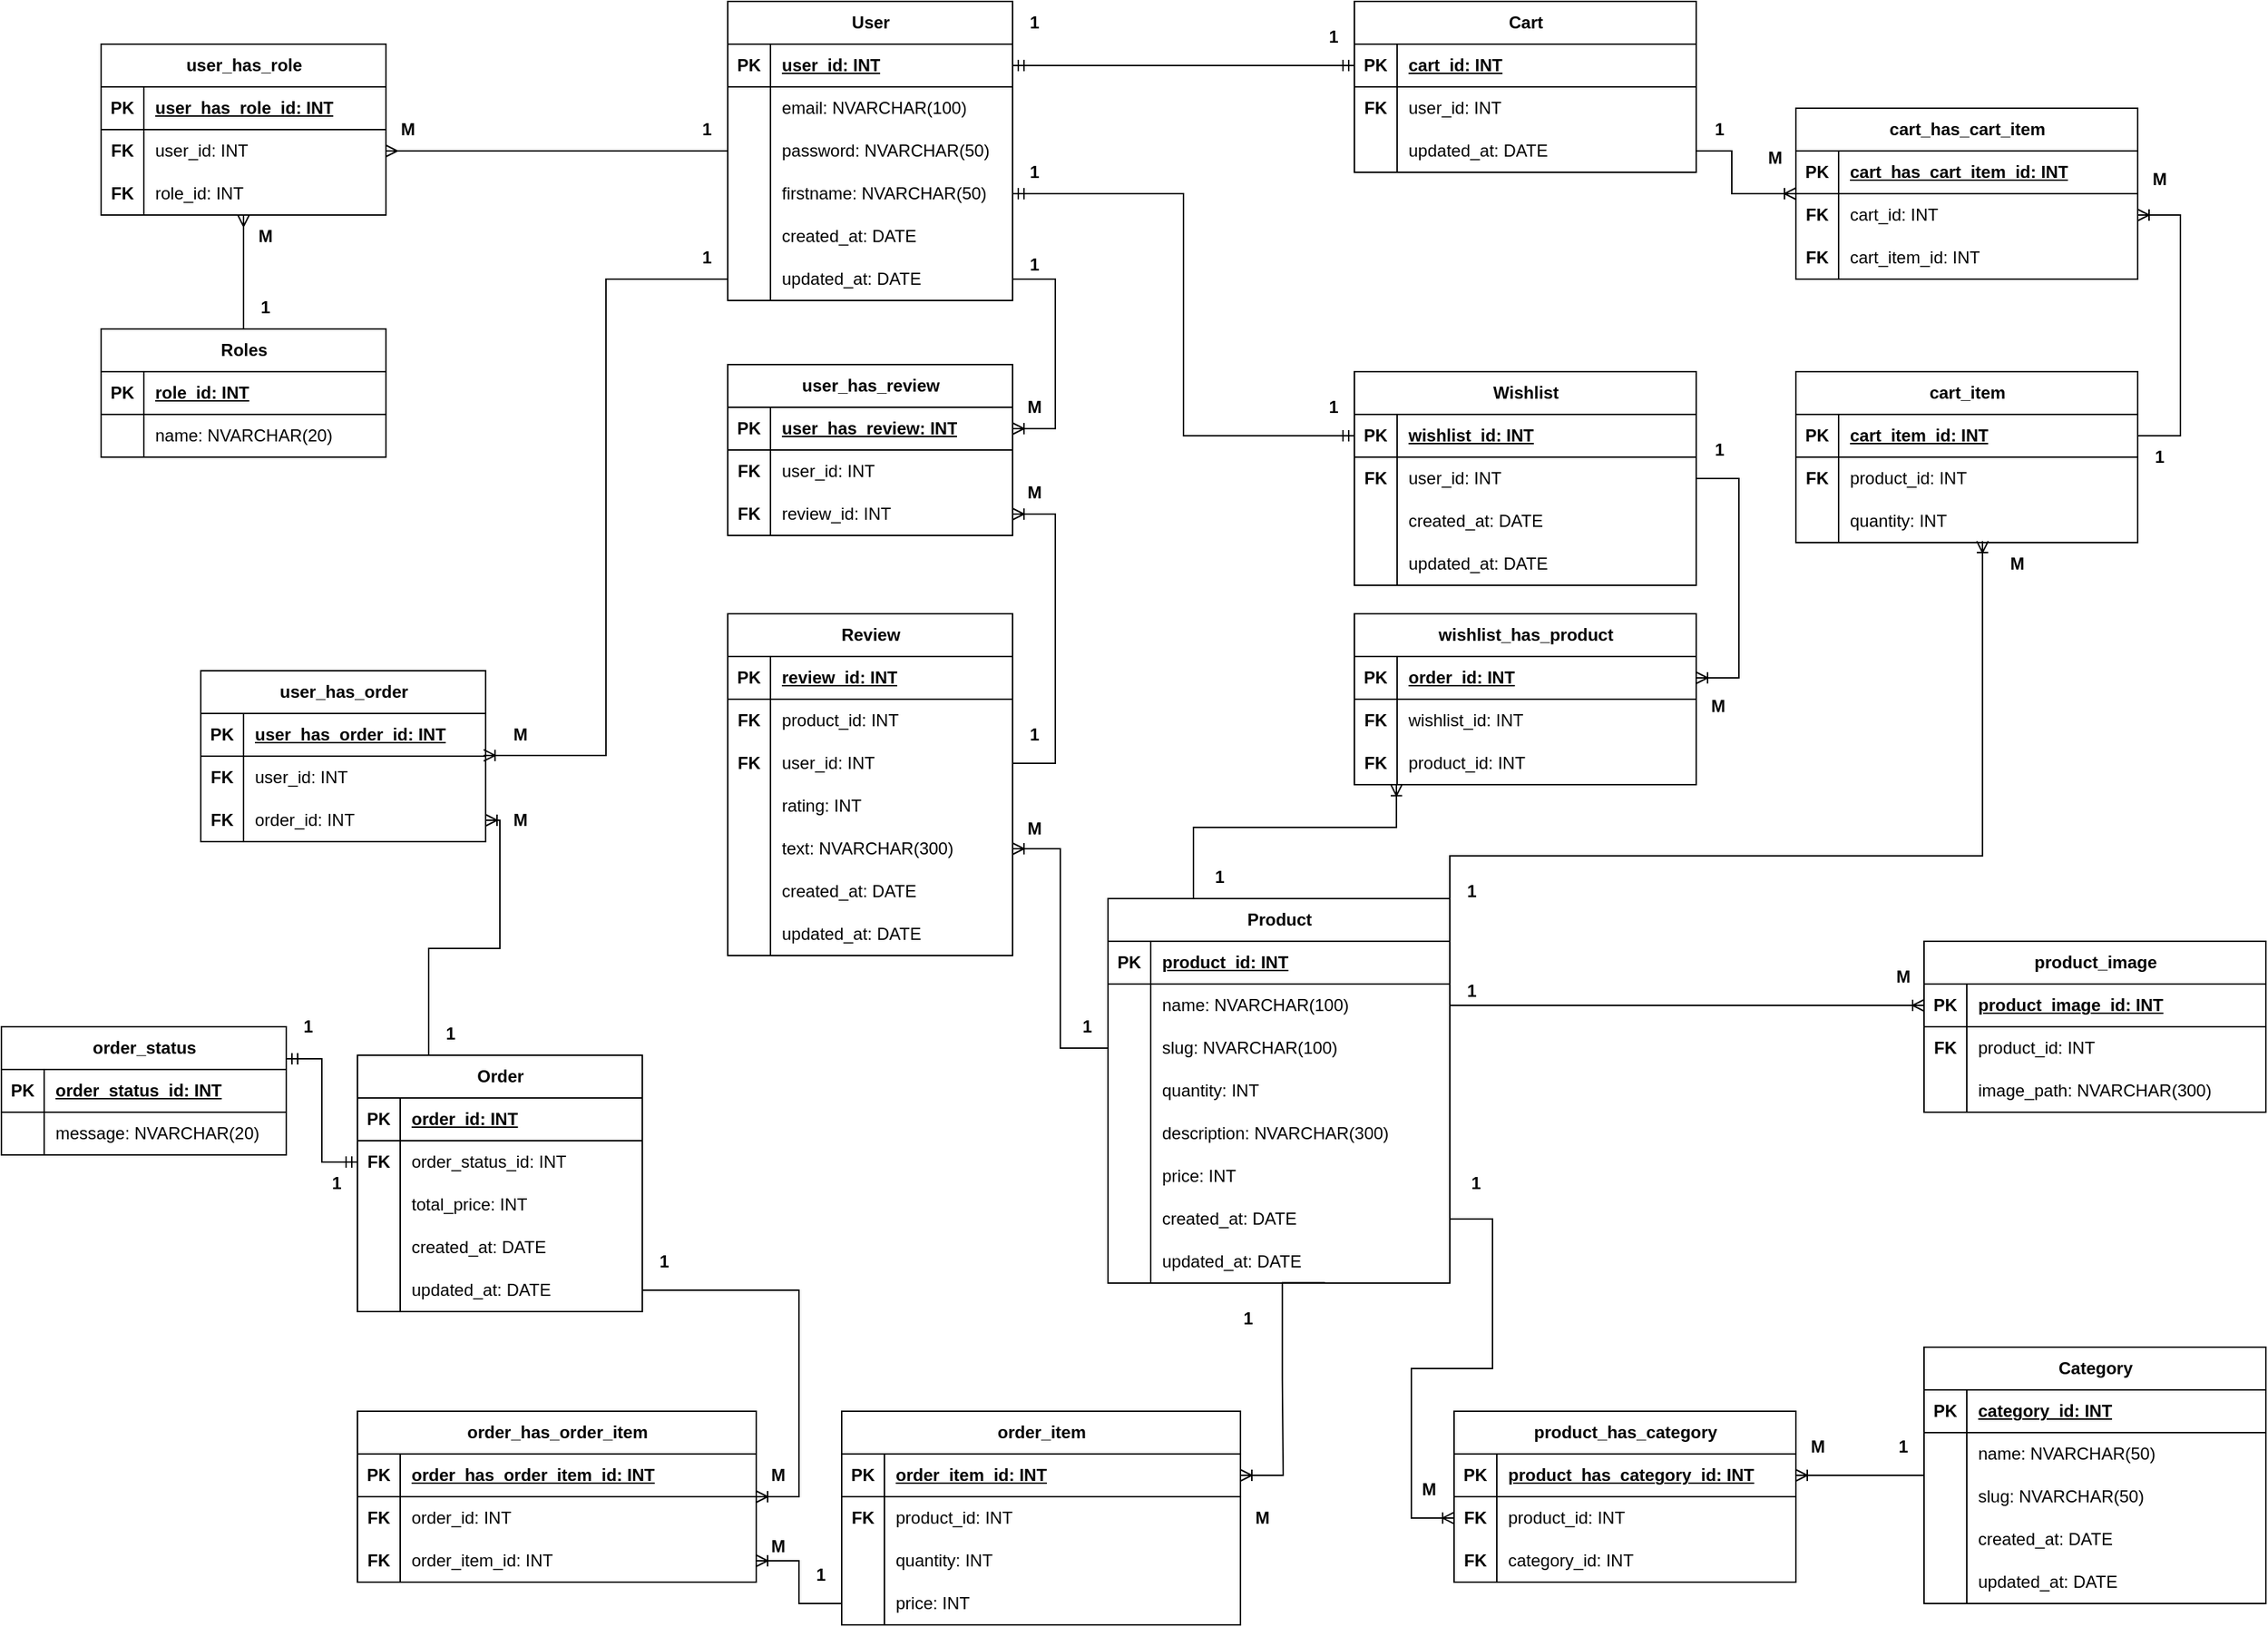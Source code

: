 <mxfile version="21.7.2" type="device">
  <diagram id="Y-lHsGfzWvklkj2IUued" name="Страница — 1">
    <mxGraphModel dx="1500" dy="1932" grid="1" gridSize="10" guides="1" tooltips="1" connect="1" arrows="1" fold="1" page="1" pageScale="1" pageWidth="827" pageHeight="1169" math="0" shadow="0">
      <root>
        <mxCell id="0" />
        <mxCell id="1" parent="0" />
        <mxCell id="SCgPNRUuOLUokb8Qyws3-1" value="User" style="shape=table;startSize=30;container=1;collapsible=1;childLayout=tableLayout;fixedRows=1;rowLines=0;fontStyle=1;align=center;resizeLast=1;html=1;" parent="1" vertex="1">
          <mxGeometry x="560" y="-1150" width="200" height="210" as="geometry" />
        </mxCell>
        <mxCell id="SCgPNRUuOLUokb8Qyws3-2" value="" style="shape=tableRow;horizontal=0;startSize=0;swimlaneHead=0;swimlaneBody=0;fillColor=none;collapsible=0;dropTarget=0;points=[[0,0.5],[1,0.5]];portConstraint=eastwest;top=0;left=0;right=0;bottom=1;" parent="SCgPNRUuOLUokb8Qyws3-1" vertex="1">
          <mxGeometry y="30" width="200" height="30" as="geometry" />
        </mxCell>
        <mxCell id="SCgPNRUuOLUokb8Qyws3-3" value="PK" style="shape=partialRectangle;connectable=0;fillColor=none;top=0;left=0;bottom=0;right=0;fontStyle=1;overflow=hidden;whiteSpace=wrap;html=1;" parent="SCgPNRUuOLUokb8Qyws3-2" vertex="1">
          <mxGeometry width="30" height="30" as="geometry">
            <mxRectangle width="30" height="30" as="alternateBounds" />
          </mxGeometry>
        </mxCell>
        <mxCell id="SCgPNRUuOLUokb8Qyws3-4" value="user_id: INT" style="shape=partialRectangle;connectable=0;fillColor=none;top=0;left=0;bottom=0;right=0;align=left;spacingLeft=6;fontStyle=5;overflow=hidden;whiteSpace=wrap;html=1;" parent="SCgPNRUuOLUokb8Qyws3-2" vertex="1">
          <mxGeometry x="30" width="170" height="30" as="geometry">
            <mxRectangle width="170" height="30" as="alternateBounds" />
          </mxGeometry>
        </mxCell>
        <mxCell id="SCgPNRUuOLUokb8Qyws3-5" value="" style="shape=tableRow;horizontal=0;startSize=0;swimlaneHead=0;swimlaneBody=0;fillColor=none;collapsible=0;dropTarget=0;points=[[0,0.5],[1,0.5]];portConstraint=eastwest;top=0;left=0;right=0;bottom=0;" parent="SCgPNRUuOLUokb8Qyws3-1" vertex="1">
          <mxGeometry y="60" width="200" height="30" as="geometry" />
        </mxCell>
        <mxCell id="SCgPNRUuOLUokb8Qyws3-6" value="" style="shape=partialRectangle;connectable=0;fillColor=none;top=0;left=0;bottom=0;right=0;editable=1;overflow=hidden;whiteSpace=wrap;html=1;" parent="SCgPNRUuOLUokb8Qyws3-5" vertex="1">
          <mxGeometry width="30" height="30" as="geometry">
            <mxRectangle width="30" height="30" as="alternateBounds" />
          </mxGeometry>
        </mxCell>
        <mxCell id="SCgPNRUuOLUokb8Qyws3-7" value="email: NVARCHAR(100)" style="shape=partialRectangle;connectable=0;fillColor=none;top=0;left=0;bottom=0;right=0;align=left;spacingLeft=6;overflow=hidden;whiteSpace=wrap;html=1;" parent="SCgPNRUuOLUokb8Qyws3-5" vertex="1">
          <mxGeometry x="30" width="170" height="30" as="geometry">
            <mxRectangle width="170" height="30" as="alternateBounds" />
          </mxGeometry>
        </mxCell>
        <mxCell id="SCgPNRUuOLUokb8Qyws3-8" value="" style="shape=tableRow;horizontal=0;startSize=0;swimlaneHead=0;swimlaneBody=0;fillColor=none;collapsible=0;dropTarget=0;points=[[0,0.5],[1,0.5]];portConstraint=eastwest;top=0;left=0;right=0;bottom=0;" parent="SCgPNRUuOLUokb8Qyws3-1" vertex="1">
          <mxGeometry y="90" width="200" height="30" as="geometry" />
        </mxCell>
        <mxCell id="SCgPNRUuOLUokb8Qyws3-9" value="" style="shape=partialRectangle;connectable=0;fillColor=none;top=0;left=0;bottom=0;right=0;editable=1;overflow=hidden;whiteSpace=wrap;html=1;" parent="SCgPNRUuOLUokb8Qyws3-8" vertex="1">
          <mxGeometry width="30" height="30" as="geometry">
            <mxRectangle width="30" height="30" as="alternateBounds" />
          </mxGeometry>
        </mxCell>
        <mxCell id="SCgPNRUuOLUokb8Qyws3-10" value="password: NVARCHAR(50)" style="shape=partialRectangle;connectable=0;fillColor=none;top=0;left=0;bottom=0;right=0;align=left;spacingLeft=6;overflow=hidden;whiteSpace=wrap;html=1;" parent="SCgPNRUuOLUokb8Qyws3-8" vertex="1">
          <mxGeometry x="30" width="170" height="30" as="geometry">
            <mxRectangle width="170" height="30" as="alternateBounds" />
          </mxGeometry>
        </mxCell>
        <mxCell id="SCgPNRUuOLUokb8Qyws3-11" value="" style="shape=tableRow;horizontal=0;startSize=0;swimlaneHead=0;swimlaneBody=0;fillColor=none;collapsible=0;dropTarget=0;points=[[0,0.5],[1,0.5]];portConstraint=eastwest;top=0;left=0;right=0;bottom=0;" parent="SCgPNRUuOLUokb8Qyws3-1" vertex="1">
          <mxGeometry y="120" width="200" height="30" as="geometry" />
        </mxCell>
        <mxCell id="SCgPNRUuOLUokb8Qyws3-12" value="" style="shape=partialRectangle;connectable=0;fillColor=none;top=0;left=0;bottom=0;right=0;editable=1;overflow=hidden;whiteSpace=wrap;html=1;" parent="SCgPNRUuOLUokb8Qyws3-11" vertex="1">
          <mxGeometry width="30" height="30" as="geometry">
            <mxRectangle width="30" height="30" as="alternateBounds" />
          </mxGeometry>
        </mxCell>
        <mxCell id="SCgPNRUuOLUokb8Qyws3-13" value="firstname: NVARCHAR(50)" style="shape=partialRectangle;connectable=0;fillColor=none;top=0;left=0;bottom=0;right=0;align=left;spacingLeft=6;overflow=hidden;whiteSpace=wrap;html=1;" parent="SCgPNRUuOLUokb8Qyws3-11" vertex="1">
          <mxGeometry x="30" width="170" height="30" as="geometry">
            <mxRectangle width="170" height="30" as="alternateBounds" />
          </mxGeometry>
        </mxCell>
        <mxCell id="SCgPNRUuOLUokb8Qyws3-54" value="" style="shape=tableRow;horizontal=0;startSize=0;swimlaneHead=0;swimlaneBody=0;fillColor=none;collapsible=0;dropTarget=0;points=[[0,0.5],[1,0.5]];portConstraint=eastwest;top=0;left=0;right=0;bottom=0;" parent="SCgPNRUuOLUokb8Qyws3-1" vertex="1">
          <mxGeometry y="150" width="200" height="30" as="geometry" />
        </mxCell>
        <mxCell id="SCgPNRUuOLUokb8Qyws3-55" value="" style="shape=partialRectangle;connectable=0;fillColor=none;top=0;left=0;bottom=0;right=0;editable=1;overflow=hidden;whiteSpace=wrap;html=1;" parent="SCgPNRUuOLUokb8Qyws3-54" vertex="1">
          <mxGeometry width="30" height="30" as="geometry">
            <mxRectangle width="30" height="30" as="alternateBounds" />
          </mxGeometry>
        </mxCell>
        <mxCell id="SCgPNRUuOLUokb8Qyws3-56" value="created_at: DATE" style="shape=partialRectangle;connectable=0;fillColor=none;top=0;left=0;bottom=0;right=0;align=left;spacingLeft=6;overflow=hidden;whiteSpace=wrap;html=1;" parent="SCgPNRUuOLUokb8Qyws3-54" vertex="1">
          <mxGeometry x="30" width="170" height="30" as="geometry">
            <mxRectangle width="170" height="30" as="alternateBounds" />
          </mxGeometry>
        </mxCell>
        <mxCell id="SCgPNRUuOLUokb8Qyws3-57" value="" style="shape=tableRow;horizontal=0;startSize=0;swimlaneHead=0;swimlaneBody=0;fillColor=none;collapsible=0;dropTarget=0;points=[[0,0.5],[1,0.5]];portConstraint=eastwest;top=0;left=0;right=0;bottom=0;" parent="SCgPNRUuOLUokb8Qyws3-1" vertex="1">
          <mxGeometry y="180" width="200" height="30" as="geometry" />
        </mxCell>
        <mxCell id="SCgPNRUuOLUokb8Qyws3-58" value="" style="shape=partialRectangle;connectable=0;fillColor=none;top=0;left=0;bottom=0;right=0;editable=1;overflow=hidden;whiteSpace=wrap;html=1;" parent="SCgPNRUuOLUokb8Qyws3-57" vertex="1">
          <mxGeometry width="30" height="30" as="geometry">
            <mxRectangle width="30" height="30" as="alternateBounds" />
          </mxGeometry>
        </mxCell>
        <mxCell id="SCgPNRUuOLUokb8Qyws3-59" value="updated_at: DATE" style="shape=partialRectangle;connectable=0;fillColor=none;top=0;left=0;bottom=0;right=0;align=left;spacingLeft=6;overflow=hidden;whiteSpace=wrap;html=1;" parent="SCgPNRUuOLUokb8Qyws3-57" vertex="1">
          <mxGeometry x="30" width="170" height="30" as="geometry">
            <mxRectangle width="170" height="30" as="alternateBounds" />
          </mxGeometry>
        </mxCell>
        <mxCell id="SCgPNRUuOLUokb8Qyws3-28" value="Product" style="shape=table;startSize=30;container=1;collapsible=1;childLayout=tableLayout;fixedRows=1;rowLines=0;fontStyle=1;align=center;resizeLast=1;html=1;" parent="1" vertex="1">
          <mxGeometry x="827" y="-520" width="240" height="270" as="geometry" />
        </mxCell>
        <mxCell id="SCgPNRUuOLUokb8Qyws3-29" value="" style="shape=tableRow;horizontal=0;startSize=0;swimlaneHead=0;swimlaneBody=0;fillColor=none;collapsible=0;dropTarget=0;points=[[0,0.5],[1,0.5]];portConstraint=eastwest;top=0;left=0;right=0;bottom=1;" parent="SCgPNRUuOLUokb8Qyws3-28" vertex="1">
          <mxGeometry y="30" width="240" height="30" as="geometry" />
        </mxCell>
        <mxCell id="SCgPNRUuOLUokb8Qyws3-30" value="PK" style="shape=partialRectangle;connectable=0;fillColor=none;top=0;left=0;bottom=0;right=0;fontStyle=1;overflow=hidden;whiteSpace=wrap;html=1;" parent="SCgPNRUuOLUokb8Qyws3-29" vertex="1">
          <mxGeometry width="30" height="30" as="geometry">
            <mxRectangle width="30" height="30" as="alternateBounds" />
          </mxGeometry>
        </mxCell>
        <mxCell id="SCgPNRUuOLUokb8Qyws3-31" value="product_id: INT" style="shape=partialRectangle;connectable=0;fillColor=none;top=0;left=0;bottom=0;right=0;align=left;spacingLeft=6;fontStyle=5;overflow=hidden;whiteSpace=wrap;html=1;" parent="SCgPNRUuOLUokb8Qyws3-29" vertex="1">
          <mxGeometry x="30" width="210" height="30" as="geometry">
            <mxRectangle width="210" height="30" as="alternateBounds" />
          </mxGeometry>
        </mxCell>
        <mxCell id="SCgPNRUuOLUokb8Qyws3-32" value="" style="shape=tableRow;horizontal=0;startSize=0;swimlaneHead=0;swimlaneBody=0;fillColor=none;collapsible=0;dropTarget=0;points=[[0,0.5],[1,0.5]];portConstraint=eastwest;top=0;left=0;right=0;bottom=0;" parent="SCgPNRUuOLUokb8Qyws3-28" vertex="1">
          <mxGeometry y="60" width="240" height="30" as="geometry" />
        </mxCell>
        <mxCell id="SCgPNRUuOLUokb8Qyws3-33" value="" style="shape=partialRectangle;connectable=0;fillColor=none;top=0;left=0;bottom=0;right=0;editable=1;overflow=hidden;whiteSpace=wrap;html=1;" parent="SCgPNRUuOLUokb8Qyws3-32" vertex="1">
          <mxGeometry width="30" height="30" as="geometry">
            <mxRectangle width="30" height="30" as="alternateBounds" />
          </mxGeometry>
        </mxCell>
        <mxCell id="SCgPNRUuOLUokb8Qyws3-34" value="name: NVARCHAR(100)" style="shape=partialRectangle;connectable=0;fillColor=none;top=0;left=0;bottom=0;right=0;align=left;spacingLeft=6;overflow=hidden;whiteSpace=wrap;html=1;" parent="SCgPNRUuOLUokb8Qyws3-32" vertex="1">
          <mxGeometry x="30" width="210" height="30" as="geometry">
            <mxRectangle width="210" height="30" as="alternateBounds" />
          </mxGeometry>
        </mxCell>
        <mxCell id="SCgPNRUuOLUokb8Qyws3-35" value="" style="shape=tableRow;horizontal=0;startSize=0;swimlaneHead=0;swimlaneBody=0;fillColor=none;collapsible=0;dropTarget=0;points=[[0,0.5],[1,0.5]];portConstraint=eastwest;top=0;left=0;right=0;bottom=0;" parent="SCgPNRUuOLUokb8Qyws3-28" vertex="1">
          <mxGeometry y="90" width="240" height="30" as="geometry" />
        </mxCell>
        <mxCell id="SCgPNRUuOLUokb8Qyws3-36" value="" style="shape=partialRectangle;connectable=0;fillColor=none;top=0;left=0;bottom=0;right=0;editable=1;overflow=hidden;whiteSpace=wrap;html=1;" parent="SCgPNRUuOLUokb8Qyws3-35" vertex="1">
          <mxGeometry width="30" height="30" as="geometry">
            <mxRectangle width="30" height="30" as="alternateBounds" />
          </mxGeometry>
        </mxCell>
        <mxCell id="SCgPNRUuOLUokb8Qyws3-37" value="slug: NVARCHAR(100)" style="shape=partialRectangle;connectable=0;fillColor=none;top=0;left=0;bottom=0;right=0;align=left;spacingLeft=6;overflow=hidden;whiteSpace=wrap;html=1;" parent="SCgPNRUuOLUokb8Qyws3-35" vertex="1">
          <mxGeometry x="30" width="210" height="30" as="geometry">
            <mxRectangle width="210" height="30" as="alternateBounds" />
          </mxGeometry>
        </mxCell>
        <mxCell id="SCgPNRUuOLUokb8Qyws3-38" value="" style="shape=tableRow;horizontal=0;startSize=0;swimlaneHead=0;swimlaneBody=0;fillColor=none;collapsible=0;dropTarget=0;points=[[0,0.5],[1,0.5]];portConstraint=eastwest;top=0;left=0;right=0;bottom=0;" parent="SCgPNRUuOLUokb8Qyws3-28" vertex="1">
          <mxGeometry y="120" width="240" height="30" as="geometry" />
        </mxCell>
        <mxCell id="SCgPNRUuOLUokb8Qyws3-39" value="" style="shape=partialRectangle;connectable=0;fillColor=none;top=0;left=0;bottom=0;right=0;editable=1;overflow=hidden;whiteSpace=wrap;html=1;" parent="SCgPNRUuOLUokb8Qyws3-38" vertex="1">
          <mxGeometry width="30" height="30" as="geometry">
            <mxRectangle width="30" height="30" as="alternateBounds" />
          </mxGeometry>
        </mxCell>
        <mxCell id="SCgPNRUuOLUokb8Qyws3-40" value="quantity: INT" style="shape=partialRectangle;connectable=0;fillColor=none;top=0;left=0;bottom=0;right=0;align=left;spacingLeft=6;overflow=hidden;whiteSpace=wrap;html=1;" parent="SCgPNRUuOLUokb8Qyws3-38" vertex="1">
          <mxGeometry x="30" width="210" height="30" as="geometry">
            <mxRectangle width="210" height="30" as="alternateBounds" />
          </mxGeometry>
        </mxCell>
        <mxCell id="SCgPNRUuOLUokb8Qyws3-41" value="" style="shape=tableRow;horizontal=0;startSize=0;swimlaneHead=0;swimlaneBody=0;fillColor=none;collapsible=0;dropTarget=0;points=[[0,0.5],[1,0.5]];portConstraint=eastwest;top=0;left=0;right=0;bottom=0;" parent="SCgPNRUuOLUokb8Qyws3-28" vertex="1">
          <mxGeometry y="150" width="240" height="30" as="geometry" />
        </mxCell>
        <mxCell id="SCgPNRUuOLUokb8Qyws3-42" value="" style="shape=partialRectangle;connectable=0;fillColor=none;top=0;left=0;bottom=0;right=0;editable=1;overflow=hidden;whiteSpace=wrap;html=1;" parent="SCgPNRUuOLUokb8Qyws3-41" vertex="1">
          <mxGeometry width="30" height="30" as="geometry">
            <mxRectangle width="30" height="30" as="alternateBounds" />
          </mxGeometry>
        </mxCell>
        <mxCell id="SCgPNRUuOLUokb8Qyws3-43" value="description: NVARCHAR(300)" style="shape=partialRectangle;connectable=0;fillColor=none;top=0;left=0;bottom=0;right=0;align=left;spacingLeft=6;overflow=hidden;whiteSpace=wrap;html=1;" parent="SCgPNRUuOLUokb8Qyws3-41" vertex="1">
          <mxGeometry x="30" width="210" height="30" as="geometry">
            <mxRectangle width="210" height="30" as="alternateBounds" />
          </mxGeometry>
        </mxCell>
        <mxCell id="SCgPNRUuOLUokb8Qyws3-44" value="" style="shape=tableRow;horizontal=0;startSize=0;swimlaneHead=0;swimlaneBody=0;fillColor=none;collapsible=0;dropTarget=0;points=[[0,0.5],[1,0.5]];portConstraint=eastwest;top=0;left=0;right=0;bottom=0;" parent="SCgPNRUuOLUokb8Qyws3-28" vertex="1">
          <mxGeometry y="180" width="240" height="30" as="geometry" />
        </mxCell>
        <mxCell id="SCgPNRUuOLUokb8Qyws3-45" value="" style="shape=partialRectangle;connectable=0;fillColor=none;top=0;left=0;bottom=0;right=0;editable=1;overflow=hidden;whiteSpace=wrap;html=1;" parent="SCgPNRUuOLUokb8Qyws3-44" vertex="1">
          <mxGeometry width="30" height="30" as="geometry">
            <mxRectangle width="30" height="30" as="alternateBounds" />
          </mxGeometry>
        </mxCell>
        <mxCell id="SCgPNRUuOLUokb8Qyws3-46" value="price: INT" style="shape=partialRectangle;connectable=0;fillColor=none;top=0;left=0;bottom=0;right=0;align=left;spacingLeft=6;overflow=hidden;whiteSpace=wrap;html=1;" parent="SCgPNRUuOLUokb8Qyws3-44" vertex="1">
          <mxGeometry x="30" width="210" height="30" as="geometry">
            <mxRectangle width="210" height="30" as="alternateBounds" />
          </mxGeometry>
        </mxCell>
        <mxCell id="SCgPNRUuOLUokb8Qyws3-120" value="" style="shape=tableRow;horizontal=0;startSize=0;swimlaneHead=0;swimlaneBody=0;fillColor=none;collapsible=0;dropTarget=0;points=[[0,0.5],[1,0.5]];portConstraint=eastwest;top=0;left=0;right=0;bottom=0;" parent="SCgPNRUuOLUokb8Qyws3-28" vertex="1">
          <mxGeometry y="210" width="240" height="30" as="geometry" />
        </mxCell>
        <mxCell id="SCgPNRUuOLUokb8Qyws3-121" value="" style="shape=partialRectangle;connectable=0;fillColor=none;top=0;left=0;bottom=0;right=0;editable=1;overflow=hidden;whiteSpace=wrap;html=1;" parent="SCgPNRUuOLUokb8Qyws3-120" vertex="1">
          <mxGeometry width="30" height="30" as="geometry">
            <mxRectangle width="30" height="30" as="alternateBounds" />
          </mxGeometry>
        </mxCell>
        <mxCell id="SCgPNRUuOLUokb8Qyws3-122" value="created_at: DATE" style="shape=partialRectangle;connectable=0;fillColor=none;top=0;left=0;bottom=0;right=0;align=left;spacingLeft=6;overflow=hidden;whiteSpace=wrap;html=1;" parent="SCgPNRUuOLUokb8Qyws3-120" vertex="1">
          <mxGeometry x="30" width="210" height="30" as="geometry">
            <mxRectangle width="210" height="30" as="alternateBounds" />
          </mxGeometry>
        </mxCell>
        <mxCell id="SCgPNRUuOLUokb8Qyws3-123" value="" style="shape=tableRow;horizontal=0;startSize=0;swimlaneHead=0;swimlaneBody=0;fillColor=none;collapsible=0;dropTarget=0;points=[[0,0.5],[1,0.5]];portConstraint=eastwest;top=0;left=0;right=0;bottom=0;" parent="SCgPNRUuOLUokb8Qyws3-28" vertex="1">
          <mxGeometry y="240" width="240" height="30" as="geometry" />
        </mxCell>
        <mxCell id="SCgPNRUuOLUokb8Qyws3-124" value="" style="shape=partialRectangle;connectable=0;fillColor=none;top=0;left=0;bottom=0;right=0;editable=1;overflow=hidden;whiteSpace=wrap;html=1;" parent="SCgPNRUuOLUokb8Qyws3-123" vertex="1">
          <mxGeometry width="30" height="30" as="geometry">
            <mxRectangle width="30" height="30" as="alternateBounds" />
          </mxGeometry>
        </mxCell>
        <mxCell id="SCgPNRUuOLUokb8Qyws3-125" value="updated_at: DATE" style="shape=partialRectangle;connectable=0;fillColor=none;top=0;left=0;bottom=0;right=0;align=left;spacingLeft=6;overflow=hidden;whiteSpace=wrap;html=1;" parent="SCgPNRUuOLUokb8Qyws3-123" vertex="1">
          <mxGeometry x="30" width="210" height="30" as="geometry">
            <mxRectangle width="210" height="30" as="alternateBounds" />
          </mxGeometry>
        </mxCell>
        <mxCell id="SCgPNRUuOLUokb8Qyws3-63" value="Roles" style="shape=table;startSize=30;container=1;collapsible=1;childLayout=tableLayout;fixedRows=1;rowLines=0;fontStyle=1;align=center;resizeLast=1;html=1;" parent="1" vertex="1">
          <mxGeometry x="120" y="-920" width="200" height="90" as="geometry" />
        </mxCell>
        <mxCell id="SCgPNRUuOLUokb8Qyws3-64" value="" style="shape=tableRow;horizontal=0;startSize=0;swimlaneHead=0;swimlaneBody=0;fillColor=none;collapsible=0;dropTarget=0;points=[[0,0.5],[1,0.5]];portConstraint=eastwest;top=0;left=0;right=0;bottom=1;" parent="SCgPNRUuOLUokb8Qyws3-63" vertex="1">
          <mxGeometry y="30" width="200" height="30" as="geometry" />
        </mxCell>
        <mxCell id="SCgPNRUuOLUokb8Qyws3-65" value="PK" style="shape=partialRectangle;connectable=0;fillColor=none;top=0;left=0;bottom=0;right=0;fontStyle=1;overflow=hidden;whiteSpace=wrap;html=1;" parent="SCgPNRUuOLUokb8Qyws3-64" vertex="1">
          <mxGeometry width="30" height="30" as="geometry">
            <mxRectangle width="30" height="30" as="alternateBounds" />
          </mxGeometry>
        </mxCell>
        <mxCell id="SCgPNRUuOLUokb8Qyws3-66" value="role_id: INT" style="shape=partialRectangle;connectable=0;fillColor=none;top=0;left=0;bottom=0;right=0;align=left;spacingLeft=6;fontStyle=5;overflow=hidden;whiteSpace=wrap;html=1;" parent="SCgPNRUuOLUokb8Qyws3-64" vertex="1">
          <mxGeometry x="30" width="170" height="30" as="geometry">
            <mxRectangle width="170" height="30" as="alternateBounds" />
          </mxGeometry>
        </mxCell>
        <mxCell id="SCgPNRUuOLUokb8Qyws3-67" value="" style="shape=tableRow;horizontal=0;startSize=0;swimlaneHead=0;swimlaneBody=0;fillColor=none;collapsible=0;dropTarget=0;points=[[0,0.5],[1,0.5]];portConstraint=eastwest;top=0;left=0;right=0;bottom=0;" parent="SCgPNRUuOLUokb8Qyws3-63" vertex="1">
          <mxGeometry y="60" width="200" height="30" as="geometry" />
        </mxCell>
        <mxCell id="SCgPNRUuOLUokb8Qyws3-68" value="" style="shape=partialRectangle;connectable=0;fillColor=none;top=0;left=0;bottom=0;right=0;editable=1;overflow=hidden;whiteSpace=wrap;html=1;" parent="SCgPNRUuOLUokb8Qyws3-67" vertex="1">
          <mxGeometry width="30" height="30" as="geometry">
            <mxRectangle width="30" height="30" as="alternateBounds" />
          </mxGeometry>
        </mxCell>
        <mxCell id="SCgPNRUuOLUokb8Qyws3-69" value="name: NVARCHAR(20)" style="shape=partialRectangle;connectable=0;fillColor=none;top=0;left=0;bottom=0;right=0;align=left;spacingLeft=6;overflow=hidden;whiteSpace=wrap;html=1;" parent="SCgPNRUuOLUokb8Qyws3-67" vertex="1">
          <mxGeometry x="30" width="170" height="30" as="geometry">
            <mxRectangle width="170" height="30" as="alternateBounds" />
          </mxGeometry>
        </mxCell>
        <mxCell id="SCgPNRUuOLUokb8Qyws3-91" value="Category" style="shape=table;startSize=30;container=1;collapsible=1;childLayout=tableLayout;fixedRows=1;rowLines=0;fontStyle=1;align=center;resizeLast=1;html=1;" parent="1" vertex="1">
          <mxGeometry x="1400" y="-205" width="240" height="180" as="geometry" />
        </mxCell>
        <mxCell id="SCgPNRUuOLUokb8Qyws3-92" value="" style="shape=tableRow;horizontal=0;startSize=0;swimlaneHead=0;swimlaneBody=0;fillColor=none;collapsible=0;dropTarget=0;points=[[0,0.5],[1,0.5]];portConstraint=eastwest;top=0;left=0;right=0;bottom=1;" parent="SCgPNRUuOLUokb8Qyws3-91" vertex="1">
          <mxGeometry y="30" width="240" height="30" as="geometry" />
        </mxCell>
        <mxCell id="SCgPNRUuOLUokb8Qyws3-93" value="PK" style="shape=partialRectangle;connectable=0;fillColor=none;top=0;left=0;bottom=0;right=0;fontStyle=1;overflow=hidden;whiteSpace=wrap;html=1;" parent="SCgPNRUuOLUokb8Qyws3-92" vertex="1">
          <mxGeometry width="30" height="30" as="geometry">
            <mxRectangle width="30" height="30" as="alternateBounds" />
          </mxGeometry>
        </mxCell>
        <mxCell id="SCgPNRUuOLUokb8Qyws3-94" value="category_id: INT" style="shape=partialRectangle;connectable=0;fillColor=none;top=0;left=0;bottom=0;right=0;align=left;spacingLeft=6;fontStyle=5;overflow=hidden;whiteSpace=wrap;html=1;" parent="SCgPNRUuOLUokb8Qyws3-92" vertex="1">
          <mxGeometry x="30" width="210" height="30" as="geometry">
            <mxRectangle width="210" height="30" as="alternateBounds" />
          </mxGeometry>
        </mxCell>
        <mxCell id="SCgPNRUuOLUokb8Qyws3-95" value="" style="shape=tableRow;horizontal=0;startSize=0;swimlaneHead=0;swimlaneBody=0;fillColor=none;collapsible=0;dropTarget=0;points=[[0,0.5],[1,0.5]];portConstraint=eastwest;top=0;left=0;right=0;bottom=0;" parent="SCgPNRUuOLUokb8Qyws3-91" vertex="1">
          <mxGeometry y="60" width="240" height="30" as="geometry" />
        </mxCell>
        <mxCell id="SCgPNRUuOLUokb8Qyws3-96" value="" style="shape=partialRectangle;connectable=0;fillColor=none;top=0;left=0;bottom=0;right=0;editable=1;overflow=hidden;whiteSpace=wrap;html=1;" parent="SCgPNRUuOLUokb8Qyws3-95" vertex="1">
          <mxGeometry width="30" height="30" as="geometry">
            <mxRectangle width="30" height="30" as="alternateBounds" />
          </mxGeometry>
        </mxCell>
        <mxCell id="SCgPNRUuOLUokb8Qyws3-97" value="name: NVARCHAR(50)" style="shape=partialRectangle;connectable=0;fillColor=none;top=0;left=0;bottom=0;right=0;align=left;spacingLeft=6;overflow=hidden;whiteSpace=wrap;html=1;" parent="SCgPNRUuOLUokb8Qyws3-95" vertex="1">
          <mxGeometry x="30" width="210" height="30" as="geometry">
            <mxRectangle width="210" height="30" as="alternateBounds" />
          </mxGeometry>
        </mxCell>
        <mxCell id="SCgPNRUuOLUokb8Qyws3-98" value="" style="shape=tableRow;horizontal=0;startSize=0;swimlaneHead=0;swimlaneBody=0;fillColor=none;collapsible=0;dropTarget=0;points=[[0,0.5],[1,0.5]];portConstraint=eastwest;top=0;left=0;right=0;bottom=0;" parent="SCgPNRUuOLUokb8Qyws3-91" vertex="1">
          <mxGeometry y="90" width="240" height="30" as="geometry" />
        </mxCell>
        <mxCell id="SCgPNRUuOLUokb8Qyws3-99" value="" style="shape=partialRectangle;connectable=0;fillColor=none;top=0;left=0;bottom=0;right=0;editable=1;overflow=hidden;whiteSpace=wrap;html=1;" parent="SCgPNRUuOLUokb8Qyws3-98" vertex="1">
          <mxGeometry width="30" height="30" as="geometry">
            <mxRectangle width="30" height="30" as="alternateBounds" />
          </mxGeometry>
        </mxCell>
        <mxCell id="SCgPNRUuOLUokb8Qyws3-100" value="slug: NVARCHAR(50)" style="shape=partialRectangle;connectable=0;fillColor=none;top=0;left=0;bottom=0;right=0;align=left;spacingLeft=6;overflow=hidden;whiteSpace=wrap;html=1;" parent="SCgPNRUuOLUokb8Qyws3-98" vertex="1">
          <mxGeometry x="30" width="210" height="30" as="geometry">
            <mxRectangle width="210" height="30" as="alternateBounds" />
          </mxGeometry>
        </mxCell>
        <mxCell id="SCgPNRUuOLUokb8Qyws3-113" value="" style="shape=tableRow;horizontal=0;startSize=0;swimlaneHead=0;swimlaneBody=0;fillColor=none;collapsible=0;dropTarget=0;points=[[0,0.5],[1,0.5]];portConstraint=eastwest;top=0;left=0;right=0;bottom=0;" parent="SCgPNRUuOLUokb8Qyws3-91" vertex="1">
          <mxGeometry y="120" width="240" height="30" as="geometry" />
        </mxCell>
        <mxCell id="SCgPNRUuOLUokb8Qyws3-114" value="" style="shape=partialRectangle;connectable=0;fillColor=none;top=0;left=0;bottom=0;right=0;editable=1;overflow=hidden;whiteSpace=wrap;html=1;" parent="SCgPNRUuOLUokb8Qyws3-113" vertex="1">
          <mxGeometry width="30" height="30" as="geometry">
            <mxRectangle width="30" height="30" as="alternateBounds" />
          </mxGeometry>
        </mxCell>
        <mxCell id="SCgPNRUuOLUokb8Qyws3-115" value="created_at: DATE" style="shape=partialRectangle;connectable=0;fillColor=none;top=0;left=0;bottom=0;right=0;align=left;spacingLeft=6;overflow=hidden;whiteSpace=wrap;html=1;" parent="SCgPNRUuOLUokb8Qyws3-113" vertex="1">
          <mxGeometry x="30" width="210" height="30" as="geometry">
            <mxRectangle width="210" height="30" as="alternateBounds" />
          </mxGeometry>
        </mxCell>
        <mxCell id="SCgPNRUuOLUokb8Qyws3-116" value="" style="shape=tableRow;horizontal=0;startSize=0;swimlaneHead=0;swimlaneBody=0;fillColor=none;collapsible=0;dropTarget=0;points=[[0,0.5],[1,0.5]];portConstraint=eastwest;top=0;left=0;right=0;bottom=0;" parent="SCgPNRUuOLUokb8Qyws3-91" vertex="1">
          <mxGeometry y="150" width="240" height="30" as="geometry" />
        </mxCell>
        <mxCell id="SCgPNRUuOLUokb8Qyws3-117" value="" style="shape=partialRectangle;connectable=0;fillColor=none;top=0;left=0;bottom=0;right=0;editable=1;overflow=hidden;whiteSpace=wrap;html=1;" parent="SCgPNRUuOLUokb8Qyws3-116" vertex="1">
          <mxGeometry width="30" height="30" as="geometry">
            <mxRectangle width="30" height="30" as="alternateBounds" />
          </mxGeometry>
        </mxCell>
        <mxCell id="SCgPNRUuOLUokb8Qyws3-118" value="updated_at: DATE" style="shape=partialRectangle;connectable=0;fillColor=none;top=0;left=0;bottom=0;right=0;align=left;spacingLeft=6;overflow=hidden;whiteSpace=wrap;html=1;" parent="SCgPNRUuOLUokb8Qyws3-116" vertex="1">
          <mxGeometry x="30" width="210" height="30" as="geometry">
            <mxRectangle width="210" height="30" as="alternateBounds" />
          </mxGeometry>
        </mxCell>
        <mxCell id="SCgPNRUuOLUokb8Qyws3-127" value="Review" style="shape=table;startSize=30;container=1;collapsible=1;childLayout=tableLayout;fixedRows=1;rowLines=0;fontStyle=1;align=center;resizeLast=1;html=1;" parent="1" vertex="1">
          <mxGeometry x="560" y="-720" width="200" height="240" as="geometry" />
        </mxCell>
        <mxCell id="SCgPNRUuOLUokb8Qyws3-128" value="" style="shape=tableRow;horizontal=0;startSize=0;swimlaneHead=0;swimlaneBody=0;fillColor=none;collapsible=0;dropTarget=0;points=[[0,0.5],[1,0.5]];portConstraint=eastwest;top=0;left=0;right=0;bottom=1;" parent="SCgPNRUuOLUokb8Qyws3-127" vertex="1">
          <mxGeometry y="30" width="200" height="30" as="geometry" />
        </mxCell>
        <mxCell id="SCgPNRUuOLUokb8Qyws3-129" value="PK" style="shape=partialRectangle;connectable=0;fillColor=none;top=0;left=0;bottom=0;right=0;fontStyle=1;overflow=hidden;whiteSpace=wrap;html=1;" parent="SCgPNRUuOLUokb8Qyws3-128" vertex="1">
          <mxGeometry width="30" height="30" as="geometry">
            <mxRectangle width="30" height="30" as="alternateBounds" />
          </mxGeometry>
        </mxCell>
        <mxCell id="SCgPNRUuOLUokb8Qyws3-130" value="review_id: INT" style="shape=partialRectangle;connectable=0;fillColor=none;top=0;left=0;bottom=0;right=0;align=left;spacingLeft=6;fontStyle=5;overflow=hidden;whiteSpace=wrap;html=1;" parent="SCgPNRUuOLUokb8Qyws3-128" vertex="1">
          <mxGeometry x="30" width="170" height="30" as="geometry">
            <mxRectangle width="170" height="30" as="alternateBounds" />
          </mxGeometry>
        </mxCell>
        <mxCell id="SCgPNRUuOLUokb8Qyws3-140" value="" style="shape=tableRow;horizontal=0;startSize=0;swimlaneHead=0;swimlaneBody=0;fillColor=none;collapsible=0;dropTarget=0;points=[[0,0.5],[1,0.5]];portConstraint=eastwest;top=0;left=0;right=0;bottom=0;" parent="SCgPNRUuOLUokb8Qyws3-127" vertex="1">
          <mxGeometry y="60" width="200" height="30" as="geometry" />
        </mxCell>
        <mxCell id="SCgPNRUuOLUokb8Qyws3-141" value="&lt;b style=&quot;border-color: var(--border-color);&quot;&gt;FK&lt;/b&gt;" style="shape=partialRectangle;connectable=0;fillColor=none;top=0;left=0;bottom=0;right=0;editable=1;overflow=hidden;whiteSpace=wrap;html=1;" parent="SCgPNRUuOLUokb8Qyws3-140" vertex="1">
          <mxGeometry width="30" height="30" as="geometry">
            <mxRectangle width="30" height="30" as="alternateBounds" />
          </mxGeometry>
        </mxCell>
        <mxCell id="SCgPNRUuOLUokb8Qyws3-142" value="product_id: INT" style="shape=partialRectangle;connectable=0;fillColor=none;top=0;left=0;bottom=0;right=0;align=left;spacingLeft=6;overflow=hidden;whiteSpace=wrap;html=1;" parent="SCgPNRUuOLUokb8Qyws3-140" vertex="1">
          <mxGeometry x="30" width="170" height="30" as="geometry">
            <mxRectangle width="170" height="30" as="alternateBounds" />
          </mxGeometry>
        </mxCell>
        <mxCell id="SCgPNRUuOLUokb8Qyws3-137" value="" style="shape=tableRow;horizontal=0;startSize=0;swimlaneHead=0;swimlaneBody=0;fillColor=none;collapsible=0;dropTarget=0;points=[[0,0.5],[1,0.5]];portConstraint=eastwest;top=0;left=0;right=0;bottom=0;" parent="SCgPNRUuOLUokb8Qyws3-127" vertex="1">
          <mxGeometry y="90" width="200" height="30" as="geometry" />
        </mxCell>
        <mxCell id="SCgPNRUuOLUokb8Qyws3-138" value="&lt;b&gt;FK&lt;/b&gt;" style="shape=partialRectangle;connectable=0;fillColor=none;top=0;left=0;bottom=0;right=0;editable=1;overflow=hidden;whiteSpace=wrap;html=1;" parent="SCgPNRUuOLUokb8Qyws3-137" vertex="1">
          <mxGeometry width="30" height="30" as="geometry">
            <mxRectangle width="30" height="30" as="alternateBounds" />
          </mxGeometry>
        </mxCell>
        <mxCell id="SCgPNRUuOLUokb8Qyws3-139" value="user_id: INT" style="shape=partialRectangle;connectable=0;fillColor=none;top=0;left=0;bottom=0;right=0;align=left;spacingLeft=6;overflow=hidden;whiteSpace=wrap;html=1;" parent="SCgPNRUuOLUokb8Qyws3-137" vertex="1">
          <mxGeometry x="30" width="170" height="30" as="geometry">
            <mxRectangle width="170" height="30" as="alternateBounds" />
          </mxGeometry>
        </mxCell>
        <mxCell id="SCgPNRUuOLUokb8Qyws3-131" value="" style="shape=tableRow;horizontal=0;startSize=0;swimlaneHead=0;swimlaneBody=0;fillColor=none;collapsible=0;dropTarget=0;points=[[0,0.5],[1,0.5]];portConstraint=eastwest;top=0;left=0;right=0;bottom=0;" parent="SCgPNRUuOLUokb8Qyws3-127" vertex="1">
          <mxGeometry y="120" width="200" height="30" as="geometry" />
        </mxCell>
        <mxCell id="SCgPNRUuOLUokb8Qyws3-132" value="" style="shape=partialRectangle;connectable=0;fillColor=none;top=0;left=0;bottom=0;right=0;editable=1;overflow=hidden;whiteSpace=wrap;html=1;" parent="SCgPNRUuOLUokb8Qyws3-131" vertex="1">
          <mxGeometry width="30" height="30" as="geometry">
            <mxRectangle width="30" height="30" as="alternateBounds" />
          </mxGeometry>
        </mxCell>
        <mxCell id="SCgPNRUuOLUokb8Qyws3-133" value="rating: INT" style="shape=partialRectangle;connectable=0;fillColor=none;top=0;left=0;bottom=0;right=0;align=left;spacingLeft=6;overflow=hidden;whiteSpace=wrap;html=1;" parent="SCgPNRUuOLUokb8Qyws3-131" vertex="1">
          <mxGeometry x="30" width="170" height="30" as="geometry">
            <mxRectangle width="170" height="30" as="alternateBounds" />
          </mxGeometry>
        </mxCell>
        <mxCell id="SCgPNRUuOLUokb8Qyws3-134" value="" style="shape=tableRow;horizontal=0;startSize=0;swimlaneHead=0;swimlaneBody=0;fillColor=none;collapsible=0;dropTarget=0;points=[[0,0.5],[1,0.5]];portConstraint=eastwest;top=0;left=0;right=0;bottom=0;" parent="SCgPNRUuOLUokb8Qyws3-127" vertex="1">
          <mxGeometry y="150" width="200" height="30" as="geometry" />
        </mxCell>
        <mxCell id="SCgPNRUuOLUokb8Qyws3-135" value="" style="shape=partialRectangle;connectable=0;fillColor=none;top=0;left=0;bottom=0;right=0;editable=1;overflow=hidden;whiteSpace=wrap;html=1;" parent="SCgPNRUuOLUokb8Qyws3-134" vertex="1">
          <mxGeometry width="30" height="30" as="geometry">
            <mxRectangle width="30" height="30" as="alternateBounds" />
          </mxGeometry>
        </mxCell>
        <mxCell id="SCgPNRUuOLUokb8Qyws3-136" value="text: NVARCHAR(300)" style="shape=partialRectangle;connectable=0;fillColor=none;top=0;left=0;bottom=0;right=0;align=left;spacingLeft=6;overflow=hidden;whiteSpace=wrap;html=1;" parent="SCgPNRUuOLUokb8Qyws3-134" vertex="1">
          <mxGeometry x="30" width="170" height="30" as="geometry">
            <mxRectangle width="170" height="30" as="alternateBounds" />
          </mxGeometry>
        </mxCell>
        <mxCell id="SCgPNRUuOLUokb8Qyws3-143" value="" style="shape=tableRow;horizontal=0;startSize=0;swimlaneHead=0;swimlaneBody=0;fillColor=none;collapsible=0;dropTarget=0;points=[[0,0.5],[1,0.5]];portConstraint=eastwest;top=0;left=0;right=0;bottom=0;" parent="SCgPNRUuOLUokb8Qyws3-127" vertex="1">
          <mxGeometry y="180" width="200" height="30" as="geometry" />
        </mxCell>
        <mxCell id="SCgPNRUuOLUokb8Qyws3-144" value="" style="shape=partialRectangle;connectable=0;fillColor=none;top=0;left=0;bottom=0;right=0;editable=1;overflow=hidden;whiteSpace=wrap;html=1;" parent="SCgPNRUuOLUokb8Qyws3-143" vertex="1">
          <mxGeometry width="30" height="30" as="geometry">
            <mxRectangle width="30" height="30" as="alternateBounds" />
          </mxGeometry>
        </mxCell>
        <mxCell id="SCgPNRUuOLUokb8Qyws3-145" value="created_at: DATE" style="shape=partialRectangle;connectable=0;fillColor=none;top=0;left=0;bottom=0;right=0;align=left;spacingLeft=6;overflow=hidden;whiteSpace=wrap;html=1;" parent="SCgPNRUuOLUokb8Qyws3-143" vertex="1">
          <mxGeometry x="30" width="170" height="30" as="geometry">
            <mxRectangle width="170" height="30" as="alternateBounds" />
          </mxGeometry>
        </mxCell>
        <mxCell id="SCgPNRUuOLUokb8Qyws3-146" value="" style="shape=tableRow;horizontal=0;startSize=0;swimlaneHead=0;swimlaneBody=0;fillColor=none;collapsible=0;dropTarget=0;points=[[0,0.5],[1,0.5]];portConstraint=eastwest;top=0;left=0;right=0;bottom=0;" parent="SCgPNRUuOLUokb8Qyws3-127" vertex="1">
          <mxGeometry y="210" width="200" height="30" as="geometry" />
        </mxCell>
        <mxCell id="SCgPNRUuOLUokb8Qyws3-147" value="" style="shape=partialRectangle;connectable=0;fillColor=none;top=0;left=0;bottom=0;right=0;editable=1;overflow=hidden;whiteSpace=wrap;html=1;" parent="SCgPNRUuOLUokb8Qyws3-146" vertex="1">
          <mxGeometry width="30" height="30" as="geometry">
            <mxRectangle width="30" height="30" as="alternateBounds" />
          </mxGeometry>
        </mxCell>
        <mxCell id="SCgPNRUuOLUokb8Qyws3-148" value="updated_at: DATE" style="shape=partialRectangle;connectable=0;fillColor=none;top=0;left=0;bottom=0;right=0;align=left;spacingLeft=6;overflow=hidden;whiteSpace=wrap;html=1;" parent="SCgPNRUuOLUokb8Qyws3-146" vertex="1">
          <mxGeometry x="30" width="170" height="30" as="geometry">
            <mxRectangle width="170" height="30" as="alternateBounds" />
          </mxGeometry>
        </mxCell>
        <mxCell id="SCgPNRUuOLUokb8Qyws3-161" value="Cart" style="shape=table;startSize=30;container=1;collapsible=1;childLayout=tableLayout;fixedRows=1;rowLines=0;fontStyle=1;align=center;resizeLast=1;html=1;" parent="1" vertex="1">
          <mxGeometry x="1000" y="-1150" width="240" height="120" as="geometry" />
        </mxCell>
        <mxCell id="SCgPNRUuOLUokb8Qyws3-162" value="" style="shape=tableRow;horizontal=0;startSize=0;swimlaneHead=0;swimlaneBody=0;fillColor=none;collapsible=0;dropTarget=0;points=[[0,0.5],[1,0.5]];portConstraint=eastwest;top=0;left=0;right=0;bottom=1;" parent="SCgPNRUuOLUokb8Qyws3-161" vertex="1">
          <mxGeometry y="30" width="240" height="30" as="geometry" />
        </mxCell>
        <mxCell id="SCgPNRUuOLUokb8Qyws3-163" value="PK" style="shape=partialRectangle;connectable=0;fillColor=none;top=0;left=0;bottom=0;right=0;fontStyle=1;overflow=hidden;whiteSpace=wrap;html=1;" parent="SCgPNRUuOLUokb8Qyws3-162" vertex="1">
          <mxGeometry width="30" height="30" as="geometry">
            <mxRectangle width="30" height="30" as="alternateBounds" />
          </mxGeometry>
        </mxCell>
        <mxCell id="SCgPNRUuOLUokb8Qyws3-164" value="cart_id: INT" style="shape=partialRectangle;connectable=0;fillColor=none;top=0;left=0;bottom=0;right=0;align=left;spacingLeft=6;fontStyle=5;overflow=hidden;whiteSpace=wrap;html=1;" parent="SCgPNRUuOLUokb8Qyws3-162" vertex="1">
          <mxGeometry x="30" width="210" height="30" as="geometry">
            <mxRectangle width="210" height="30" as="alternateBounds" />
          </mxGeometry>
        </mxCell>
        <mxCell id="SCgPNRUuOLUokb8Qyws3-165" value="" style="shape=tableRow;horizontal=0;startSize=0;swimlaneHead=0;swimlaneBody=0;fillColor=none;collapsible=0;dropTarget=0;points=[[0,0.5],[1,0.5]];portConstraint=eastwest;top=0;left=0;right=0;bottom=0;" parent="SCgPNRUuOLUokb8Qyws3-161" vertex="1">
          <mxGeometry y="60" width="240" height="30" as="geometry" />
        </mxCell>
        <mxCell id="SCgPNRUuOLUokb8Qyws3-166" value="&lt;b style=&quot;border-color: var(--border-color);&quot;&gt;FK&lt;/b&gt;" style="shape=partialRectangle;connectable=0;fillColor=none;top=0;left=0;bottom=0;right=0;editable=1;overflow=hidden;whiteSpace=wrap;html=1;" parent="SCgPNRUuOLUokb8Qyws3-165" vertex="1">
          <mxGeometry width="30" height="30" as="geometry">
            <mxRectangle width="30" height="30" as="alternateBounds" />
          </mxGeometry>
        </mxCell>
        <mxCell id="SCgPNRUuOLUokb8Qyws3-167" value="user_id: INT" style="shape=partialRectangle;connectable=0;fillColor=none;top=0;left=0;bottom=0;right=0;align=left;spacingLeft=6;overflow=hidden;whiteSpace=wrap;html=1;" parent="SCgPNRUuOLUokb8Qyws3-165" vertex="1">
          <mxGeometry x="30" width="210" height="30" as="geometry">
            <mxRectangle width="210" height="30" as="alternateBounds" />
          </mxGeometry>
        </mxCell>
        <mxCell id="SCgPNRUuOLUokb8Qyws3-177" value="" style="shape=tableRow;horizontal=0;startSize=0;swimlaneHead=0;swimlaneBody=0;fillColor=none;collapsible=0;dropTarget=0;points=[[0,0.5],[1,0.5]];portConstraint=eastwest;top=0;left=0;right=0;bottom=0;" parent="SCgPNRUuOLUokb8Qyws3-161" vertex="1">
          <mxGeometry y="90" width="240" height="30" as="geometry" />
        </mxCell>
        <mxCell id="SCgPNRUuOLUokb8Qyws3-178" value="" style="shape=partialRectangle;connectable=0;fillColor=none;top=0;left=0;bottom=0;right=0;editable=1;overflow=hidden;whiteSpace=wrap;html=1;" parent="SCgPNRUuOLUokb8Qyws3-177" vertex="1">
          <mxGeometry width="30" height="30" as="geometry">
            <mxRectangle width="30" height="30" as="alternateBounds" />
          </mxGeometry>
        </mxCell>
        <mxCell id="SCgPNRUuOLUokb8Qyws3-179" value="updated_at: DATE" style="shape=partialRectangle;connectable=0;fillColor=none;top=0;left=0;bottom=0;right=0;align=left;spacingLeft=6;overflow=hidden;whiteSpace=wrap;html=1;" parent="SCgPNRUuOLUokb8Qyws3-177" vertex="1">
          <mxGeometry x="30" width="210" height="30" as="geometry">
            <mxRectangle width="210" height="30" as="alternateBounds" />
          </mxGeometry>
        </mxCell>
        <mxCell id="SCgPNRUuOLUokb8Qyws3-180" value="Wishlist" style="shape=table;startSize=30;container=1;collapsible=1;childLayout=tableLayout;fixedRows=1;rowLines=0;fontStyle=1;align=center;resizeLast=1;html=1;" parent="1" vertex="1">
          <mxGeometry x="1000" y="-890" width="240" height="150" as="geometry" />
        </mxCell>
        <mxCell id="SCgPNRUuOLUokb8Qyws3-181" value="" style="shape=tableRow;horizontal=0;startSize=0;swimlaneHead=0;swimlaneBody=0;fillColor=none;collapsible=0;dropTarget=0;points=[[0,0.5],[1,0.5]];portConstraint=eastwest;top=0;left=0;right=0;bottom=1;" parent="SCgPNRUuOLUokb8Qyws3-180" vertex="1">
          <mxGeometry y="30" width="240" height="30" as="geometry" />
        </mxCell>
        <mxCell id="SCgPNRUuOLUokb8Qyws3-182" value="PK" style="shape=partialRectangle;connectable=0;fillColor=none;top=0;left=0;bottom=0;right=0;fontStyle=1;overflow=hidden;whiteSpace=wrap;html=1;" parent="SCgPNRUuOLUokb8Qyws3-181" vertex="1">
          <mxGeometry width="30" height="30" as="geometry">
            <mxRectangle width="30" height="30" as="alternateBounds" />
          </mxGeometry>
        </mxCell>
        <mxCell id="SCgPNRUuOLUokb8Qyws3-183" value="wishlist_id: INT" style="shape=partialRectangle;connectable=0;fillColor=none;top=0;left=0;bottom=0;right=0;align=left;spacingLeft=6;fontStyle=5;overflow=hidden;whiteSpace=wrap;html=1;" parent="SCgPNRUuOLUokb8Qyws3-181" vertex="1">
          <mxGeometry x="30" width="210" height="30" as="geometry">
            <mxRectangle width="210" height="30" as="alternateBounds" />
          </mxGeometry>
        </mxCell>
        <mxCell id="SCgPNRUuOLUokb8Qyws3-184" value="" style="shape=tableRow;horizontal=0;startSize=0;swimlaneHead=0;swimlaneBody=0;fillColor=none;collapsible=0;dropTarget=0;points=[[0,0.5],[1,0.5]];portConstraint=eastwest;top=0;left=0;right=0;bottom=0;" parent="SCgPNRUuOLUokb8Qyws3-180" vertex="1">
          <mxGeometry y="60" width="240" height="30" as="geometry" />
        </mxCell>
        <mxCell id="SCgPNRUuOLUokb8Qyws3-185" value="&lt;b style=&quot;border-color: var(--border-color);&quot;&gt;FK&lt;/b&gt;" style="shape=partialRectangle;connectable=0;fillColor=none;top=0;left=0;bottom=0;right=0;editable=1;overflow=hidden;whiteSpace=wrap;html=1;" parent="SCgPNRUuOLUokb8Qyws3-184" vertex="1">
          <mxGeometry width="30" height="30" as="geometry">
            <mxRectangle width="30" height="30" as="alternateBounds" />
          </mxGeometry>
        </mxCell>
        <mxCell id="SCgPNRUuOLUokb8Qyws3-186" value="user_id: INT" style="shape=partialRectangle;connectable=0;fillColor=none;top=0;left=0;bottom=0;right=0;align=left;spacingLeft=6;overflow=hidden;whiteSpace=wrap;html=1;" parent="SCgPNRUuOLUokb8Qyws3-184" vertex="1">
          <mxGeometry x="30" width="210" height="30" as="geometry">
            <mxRectangle width="210" height="30" as="alternateBounds" />
          </mxGeometry>
        </mxCell>
        <mxCell id="SCgPNRUuOLUokb8Qyws3-190" value="" style="shape=tableRow;horizontal=0;startSize=0;swimlaneHead=0;swimlaneBody=0;fillColor=none;collapsible=0;dropTarget=0;points=[[0,0.5],[1,0.5]];portConstraint=eastwest;top=0;left=0;right=0;bottom=0;" parent="SCgPNRUuOLUokb8Qyws3-180" vertex="1">
          <mxGeometry y="90" width="240" height="30" as="geometry" />
        </mxCell>
        <mxCell id="SCgPNRUuOLUokb8Qyws3-191" value="" style="shape=partialRectangle;connectable=0;fillColor=none;top=0;left=0;bottom=0;right=0;editable=1;overflow=hidden;whiteSpace=wrap;html=1;" parent="SCgPNRUuOLUokb8Qyws3-190" vertex="1">
          <mxGeometry width="30" height="30" as="geometry">
            <mxRectangle width="30" height="30" as="alternateBounds" />
          </mxGeometry>
        </mxCell>
        <mxCell id="SCgPNRUuOLUokb8Qyws3-192" value="created_at: DATE" style="shape=partialRectangle;connectable=0;fillColor=none;top=0;left=0;bottom=0;right=0;align=left;spacingLeft=6;overflow=hidden;whiteSpace=wrap;html=1;" parent="SCgPNRUuOLUokb8Qyws3-190" vertex="1">
          <mxGeometry x="30" width="210" height="30" as="geometry">
            <mxRectangle width="210" height="30" as="alternateBounds" />
          </mxGeometry>
        </mxCell>
        <mxCell id="SCgPNRUuOLUokb8Qyws3-193" value="" style="shape=tableRow;horizontal=0;startSize=0;swimlaneHead=0;swimlaneBody=0;fillColor=none;collapsible=0;dropTarget=0;points=[[0,0.5],[1,0.5]];portConstraint=eastwest;top=0;left=0;right=0;bottom=0;" parent="SCgPNRUuOLUokb8Qyws3-180" vertex="1">
          <mxGeometry y="120" width="240" height="30" as="geometry" />
        </mxCell>
        <mxCell id="SCgPNRUuOLUokb8Qyws3-194" value="" style="shape=partialRectangle;connectable=0;fillColor=none;top=0;left=0;bottom=0;right=0;editable=1;overflow=hidden;whiteSpace=wrap;html=1;" parent="SCgPNRUuOLUokb8Qyws3-193" vertex="1">
          <mxGeometry width="30" height="30" as="geometry">
            <mxRectangle width="30" height="30" as="alternateBounds" />
          </mxGeometry>
        </mxCell>
        <mxCell id="SCgPNRUuOLUokb8Qyws3-195" value="updated_at: DATE" style="shape=partialRectangle;connectable=0;fillColor=none;top=0;left=0;bottom=0;right=0;align=left;spacingLeft=6;overflow=hidden;whiteSpace=wrap;html=1;" parent="SCgPNRUuOLUokb8Qyws3-193" vertex="1">
          <mxGeometry x="30" width="210" height="30" as="geometry">
            <mxRectangle width="210" height="30" as="alternateBounds" />
          </mxGeometry>
        </mxCell>
        <mxCell id="SCgPNRUuOLUokb8Qyws3-197" value="Order" style="shape=table;startSize=30;container=1;collapsible=1;childLayout=tableLayout;fixedRows=1;rowLines=0;fontStyle=1;align=center;resizeLast=1;html=1;" parent="1" vertex="1">
          <mxGeometry x="300" y="-410" width="200" height="180" as="geometry" />
        </mxCell>
        <mxCell id="SCgPNRUuOLUokb8Qyws3-198" value="" style="shape=tableRow;horizontal=0;startSize=0;swimlaneHead=0;swimlaneBody=0;fillColor=none;collapsible=0;dropTarget=0;points=[[0,0.5],[1,0.5]];portConstraint=eastwest;top=0;left=0;right=0;bottom=1;" parent="SCgPNRUuOLUokb8Qyws3-197" vertex="1">
          <mxGeometry y="30" width="200" height="30" as="geometry" />
        </mxCell>
        <mxCell id="SCgPNRUuOLUokb8Qyws3-199" value="PK" style="shape=partialRectangle;connectable=0;fillColor=none;top=0;left=0;bottom=0;right=0;fontStyle=1;overflow=hidden;whiteSpace=wrap;html=1;" parent="SCgPNRUuOLUokb8Qyws3-198" vertex="1">
          <mxGeometry width="30" height="30" as="geometry">
            <mxRectangle width="30" height="30" as="alternateBounds" />
          </mxGeometry>
        </mxCell>
        <mxCell id="SCgPNRUuOLUokb8Qyws3-200" value="order_id: INT" style="shape=partialRectangle;connectable=0;fillColor=none;top=0;left=0;bottom=0;right=0;align=left;spacingLeft=6;fontStyle=5;overflow=hidden;whiteSpace=wrap;html=1;" parent="SCgPNRUuOLUokb8Qyws3-198" vertex="1">
          <mxGeometry x="30" width="170" height="30" as="geometry">
            <mxRectangle width="170" height="30" as="alternateBounds" />
          </mxGeometry>
        </mxCell>
        <mxCell id="SCgPNRUuOLUokb8Qyws3-201" value="" style="shape=tableRow;horizontal=0;startSize=0;swimlaneHead=0;swimlaneBody=0;fillColor=none;collapsible=0;dropTarget=0;points=[[0,0.5],[1,0.5]];portConstraint=eastwest;top=0;left=0;right=0;bottom=0;" parent="SCgPNRUuOLUokb8Qyws3-197" vertex="1">
          <mxGeometry y="60" width="200" height="30" as="geometry" />
        </mxCell>
        <mxCell id="SCgPNRUuOLUokb8Qyws3-202" value="&lt;b style=&quot;border-color: var(--border-color);&quot;&gt;FK&lt;/b&gt;" style="shape=partialRectangle;connectable=0;fillColor=none;top=0;left=0;bottom=0;right=0;editable=1;overflow=hidden;whiteSpace=wrap;html=1;" parent="SCgPNRUuOLUokb8Qyws3-201" vertex="1">
          <mxGeometry width="30" height="30" as="geometry">
            <mxRectangle width="30" height="30" as="alternateBounds" />
          </mxGeometry>
        </mxCell>
        <mxCell id="SCgPNRUuOLUokb8Qyws3-203" value="order_status_id: INT" style="shape=partialRectangle;connectable=0;fillColor=none;top=0;left=0;bottom=0;right=0;align=left;spacingLeft=6;overflow=hidden;whiteSpace=wrap;html=1;" parent="SCgPNRUuOLUokb8Qyws3-201" vertex="1">
          <mxGeometry x="30" width="170" height="30" as="geometry">
            <mxRectangle width="170" height="30" as="alternateBounds" />
          </mxGeometry>
        </mxCell>
        <mxCell id="Ww2FT0_Gw4QmtTyvKCDp-4" value="" style="shape=tableRow;horizontal=0;startSize=0;swimlaneHead=0;swimlaneBody=0;fillColor=none;collapsible=0;dropTarget=0;points=[[0,0.5],[1,0.5]];portConstraint=eastwest;top=0;left=0;right=0;bottom=0;" parent="SCgPNRUuOLUokb8Qyws3-197" vertex="1">
          <mxGeometry y="90" width="200" height="30" as="geometry" />
        </mxCell>
        <mxCell id="Ww2FT0_Gw4QmtTyvKCDp-5" value="" style="shape=partialRectangle;connectable=0;fillColor=none;top=0;left=0;bottom=0;right=0;editable=1;overflow=hidden;whiteSpace=wrap;html=1;" parent="Ww2FT0_Gw4QmtTyvKCDp-4" vertex="1">
          <mxGeometry width="30" height="30" as="geometry">
            <mxRectangle width="30" height="30" as="alternateBounds" />
          </mxGeometry>
        </mxCell>
        <mxCell id="Ww2FT0_Gw4QmtTyvKCDp-6" value="total_price: INT" style="shape=partialRectangle;connectable=0;fillColor=none;top=0;left=0;bottom=0;right=0;align=left;spacingLeft=6;overflow=hidden;whiteSpace=wrap;html=1;" parent="Ww2FT0_Gw4QmtTyvKCDp-4" vertex="1">
          <mxGeometry x="30" width="170" height="30" as="geometry">
            <mxRectangle width="170" height="30" as="alternateBounds" />
          </mxGeometry>
        </mxCell>
        <mxCell id="SCgPNRUuOLUokb8Qyws3-210" value="" style="shape=tableRow;horizontal=0;startSize=0;swimlaneHead=0;swimlaneBody=0;fillColor=none;collapsible=0;dropTarget=0;points=[[0,0.5],[1,0.5]];portConstraint=eastwest;top=0;left=0;right=0;bottom=0;" parent="SCgPNRUuOLUokb8Qyws3-197" vertex="1">
          <mxGeometry y="120" width="200" height="30" as="geometry" />
        </mxCell>
        <mxCell id="SCgPNRUuOLUokb8Qyws3-211" value="" style="shape=partialRectangle;connectable=0;fillColor=none;top=0;left=0;bottom=0;right=0;editable=1;overflow=hidden;whiteSpace=wrap;html=1;" parent="SCgPNRUuOLUokb8Qyws3-210" vertex="1">
          <mxGeometry width="30" height="30" as="geometry">
            <mxRectangle width="30" height="30" as="alternateBounds" />
          </mxGeometry>
        </mxCell>
        <mxCell id="SCgPNRUuOLUokb8Qyws3-212" value="created_at: DATE" style="shape=partialRectangle;connectable=0;fillColor=none;top=0;left=0;bottom=0;right=0;align=left;spacingLeft=6;overflow=hidden;whiteSpace=wrap;html=1;" parent="SCgPNRUuOLUokb8Qyws3-210" vertex="1">
          <mxGeometry x="30" width="170" height="30" as="geometry">
            <mxRectangle width="170" height="30" as="alternateBounds" />
          </mxGeometry>
        </mxCell>
        <mxCell id="SCgPNRUuOLUokb8Qyws3-216" value="" style="shape=tableRow;horizontal=0;startSize=0;swimlaneHead=0;swimlaneBody=0;fillColor=none;collapsible=0;dropTarget=0;points=[[0,0.5],[1,0.5]];portConstraint=eastwest;top=0;left=0;right=0;bottom=0;" parent="SCgPNRUuOLUokb8Qyws3-197" vertex="1">
          <mxGeometry y="150" width="200" height="30" as="geometry" />
        </mxCell>
        <mxCell id="SCgPNRUuOLUokb8Qyws3-217" value="" style="shape=partialRectangle;connectable=0;fillColor=none;top=0;left=0;bottom=0;right=0;editable=1;overflow=hidden;whiteSpace=wrap;html=1;" parent="SCgPNRUuOLUokb8Qyws3-216" vertex="1">
          <mxGeometry width="30" height="30" as="geometry">
            <mxRectangle width="30" height="30" as="alternateBounds" />
          </mxGeometry>
        </mxCell>
        <mxCell id="SCgPNRUuOLUokb8Qyws3-218" value="updated_at: DATE" style="shape=partialRectangle;connectable=0;fillColor=none;top=0;left=0;bottom=0;right=0;align=left;spacingLeft=6;overflow=hidden;whiteSpace=wrap;html=1;" parent="SCgPNRUuOLUokb8Qyws3-216" vertex="1">
          <mxGeometry x="30" width="170" height="30" as="geometry">
            <mxRectangle width="170" height="30" as="alternateBounds" />
          </mxGeometry>
        </mxCell>
        <mxCell id="SCgPNRUuOLUokb8Qyws3-219" value="order_item" style="shape=table;startSize=30;container=1;collapsible=1;childLayout=tableLayout;fixedRows=1;rowLines=0;fontStyle=1;align=center;resizeLast=1;html=1;" parent="1" vertex="1">
          <mxGeometry x="640" y="-160" width="280" height="150" as="geometry" />
        </mxCell>
        <mxCell id="SCgPNRUuOLUokb8Qyws3-220" value="" style="shape=tableRow;horizontal=0;startSize=0;swimlaneHead=0;swimlaneBody=0;fillColor=none;collapsible=0;dropTarget=0;points=[[0,0.5],[1,0.5]];portConstraint=eastwest;top=0;left=0;right=0;bottom=1;" parent="SCgPNRUuOLUokb8Qyws3-219" vertex="1">
          <mxGeometry y="30" width="280" height="30" as="geometry" />
        </mxCell>
        <mxCell id="SCgPNRUuOLUokb8Qyws3-221" value="PK" style="shape=partialRectangle;connectable=0;fillColor=none;top=0;left=0;bottom=0;right=0;fontStyle=1;overflow=hidden;whiteSpace=wrap;html=1;" parent="SCgPNRUuOLUokb8Qyws3-220" vertex="1">
          <mxGeometry width="30" height="30" as="geometry">
            <mxRectangle width="30" height="30" as="alternateBounds" />
          </mxGeometry>
        </mxCell>
        <mxCell id="SCgPNRUuOLUokb8Qyws3-222" value="order_item_id: INT" style="shape=partialRectangle;connectable=0;fillColor=none;top=0;left=0;bottom=0;right=0;align=left;spacingLeft=6;fontStyle=5;overflow=hidden;whiteSpace=wrap;html=1;" parent="SCgPNRUuOLUokb8Qyws3-220" vertex="1">
          <mxGeometry x="30" width="250" height="30" as="geometry">
            <mxRectangle width="250" height="30" as="alternateBounds" />
          </mxGeometry>
        </mxCell>
        <mxCell id="SCgPNRUuOLUokb8Qyws3-229" value="" style="shape=tableRow;horizontal=0;startSize=0;swimlaneHead=0;swimlaneBody=0;fillColor=none;collapsible=0;dropTarget=0;points=[[0,0.5],[1,0.5]];portConstraint=eastwest;top=0;left=0;right=0;bottom=0;" parent="SCgPNRUuOLUokb8Qyws3-219" vertex="1">
          <mxGeometry y="60" width="280" height="30" as="geometry" />
        </mxCell>
        <mxCell id="SCgPNRUuOLUokb8Qyws3-230" value="&lt;b style=&quot;border-color: var(--border-color);&quot;&gt;FK&lt;/b&gt;" style="shape=partialRectangle;connectable=0;fillColor=none;top=0;left=0;bottom=0;right=0;editable=1;overflow=hidden;whiteSpace=wrap;html=1;" parent="SCgPNRUuOLUokb8Qyws3-229" vertex="1">
          <mxGeometry width="30" height="30" as="geometry">
            <mxRectangle width="30" height="30" as="alternateBounds" />
          </mxGeometry>
        </mxCell>
        <mxCell id="SCgPNRUuOLUokb8Qyws3-231" value="product_id: INT" style="shape=partialRectangle;connectable=0;fillColor=none;top=0;left=0;bottom=0;right=0;align=left;spacingLeft=6;overflow=hidden;whiteSpace=wrap;html=1;" parent="SCgPNRUuOLUokb8Qyws3-229" vertex="1">
          <mxGeometry x="30" width="250" height="30" as="geometry">
            <mxRectangle width="250" height="30" as="alternateBounds" />
          </mxGeometry>
        </mxCell>
        <mxCell id="SCgPNRUuOLUokb8Qyws3-223" value="" style="shape=tableRow;horizontal=0;startSize=0;swimlaneHead=0;swimlaneBody=0;fillColor=none;collapsible=0;dropTarget=0;points=[[0,0.5],[1,0.5]];portConstraint=eastwest;top=0;left=0;right=0;bottom=0;" parent="SCgPNRUuOLUokb8Qyws3-219" vertex="1">
          <mxGeometry y="90" width="280" height="30" as="geometry" />
        </mxCell>
        <mxCell id="SCgPNRUuOLUokb8Qyws3-224" value="" style="shape=partialRectangle;connectable=0;fillColor=none;top=0;left=0;bottom=0;right=0;editable=1;overflow=hidden;whiteSpace=wrap;html=1;" parent="SCgPNRUuOLUokb8Qyws3-223" vertex="1">
          <mxGeometry width="30" height="30" as="geometry">
            <mxRectangle width="30" height="30" as="alternateBounds" />
          </mxGeometry>
        </mxCell>
        <mxCell id="SCgPNRUuOLUokb8Qyws3-225" value="quantity: INT" style="shape=partialRectangle;connectable=0;fillColor=none;top=0;left=0;bottom=0;right=0;align=left;spacingLeft=6;overflow=hidden;whiteSpace=wrap;html=1;" parent="SCgPNRUuOLUokb8Qyws3-223" vertex="1">
          <mxGeometry x="30" width="250" height="30" as="geometry">
            <mxRectangle width="250" height="30" as="alternateBounds" />
          </mxGeometry>
        </mxCell>
        <mxCell id="SCgPNRUuOLUokb8Qyws3-226" value="" style="shape=tableRow;horizontal=0;startSize=0;swimlaneHead=0;swimlaneBody=0;fillColor=none;collapsible=0;dropTarget=0;points=[[0,0.5],[1,0.5]];portConstraint=eastwest;top=0;left=0;right=0;bottom=0;" parent="SCgPNRUuOLUokb8Qyws3-219" vertex="1">
          <mxGeometry y="120" width="280" height="30" as="geometry" />
        </mxCell>
        <mxCell id="SCgPNRUuOLUokb8Qyws3-227" value="" style="shape=partialRectangle;connectable=0;fillColor=none;top=0;left=0;bottom=0;right=0;editable=1;overflow=hidden;whiteSpace=wrap;html=1;" parent="SCgPNRUuOLUokb8Qyws3-226" vertex="1">
          <mxGeometry width="30" height="30" as="geometry">
            <mxRectangle width="30" height="30" as="alternateBounds" />
          </mxGeometry>
        </mxCell>
        <mxCell id="SCgPNRUuOLUokb8Qyws3-228" value="price: INT" style="shape=partialRectangle;connectable=0;fillColor=none;top=0;left=0;bottom=0;right=0;align=left;spacingLeft=6;overflow=hidden;whiteSpace=wrap;html=1;" parent="SCgPNRUuOLUokb8Qyws3-226" vertex="1">
          <mxGeometry x="30" width="250" height="30" as="geometry">
            <mxRectangle width="250" height="30" as="alternateBounds" />
          </mxGeometry>
        </mxCell>
        <mxCell id="SCgPNRUuOLUokb8Qyws3-241" value="user_has_order" style="shape=table;startSize=30;container=1;collapsible=1;childLayout=tableLayout;fixedRows=1;rowLines=0;fontStyle=1;align=center;resizeLast=1;html=1;" parent="1" vertex="1">
          <mxGeometry x="190" y="-680" width="200" height="120" as="geometry" />
        </mxCell>
        <mxCell id="SCgPNRUuOLUokb8Qyws3-242" value="" style="shape=tableRow;horizontal=0;startSize=0;swimlaneHead=0;swimlaneBody=0;fillColor=none;collapsible=0;dropTarget=0;points=[[0,0.5],[1,0.5]];portConstraint=eastwest;top=0;left=0;right=0;bottom=1;" parent="SCgPNRUuOLUokb8Qyws3-241" vertex="1">
          <mxGeometry y="30" width="200" height="30" as="geometry" />
        </mxCell>
        <mxCell id="SCgPNRUuOLUokb8Qyws3-243" value="PK" style="shape=partialRectangle;connectable=0;fillColor=none;top=0;left=0;bottom=0;right=0;fontStyle=1;overflow=hidden;whiteSpace=wrap;html=1;" parent="SCgPNRUuOLUokb8Qyws3-242" vertex="1">
          <mxGeometry width="30" height="30" as="geometry">
            <mxRectangle width="30" height="30" as="alternateBounds" />
          </mxGeometry>
        </mxCell>
        <mxCell id="SCgPNRUuOLUokb8Qyws3-244" value="user_has_order_id: INT" style="shape=partialRectangle;connectable=0;fillColor=none;top=0;left=0;bottom=0;right=0;align=left;spacingLeft=6;fontStyle=5;overflow=hidden;whiteSpace=wrap;html=1;" parent="SCgPNRUuOLUokb8Qyws3-242" vertex="1">
          <mxGeometry x="30" width="170" height="30" as="geometry">
            <mxRectangle width="170" height="30" as="alternateBounds" />
          </mxGeometry>
        </mxCell>
        <mxCell id="SCgPNRUuOLUokb8Qyws3-245" value="" style="shape=tableRow;horizontal=0;startSize=0;swimlaneHead=0;swimlaneBody=0;fillColor=none;collapsible=0;dropTarget=0;points=[[0,0.5],[1,0.5]];portConstraint=eastwest;top=0;left=0;right=0;bottom=0;" parent="SCgPNRUuOLUokb8Qyws3-241" vertex="1">
          <mxGeometry y="60" width="200" height="30" as="geometry" />
        </mxCell>
        <mxCell id="SCgPNRUuOLUokb8Qyws3-246" value="&lt;b style=&quot;border-color: var(--border-color);&quot;&gt;FK&lt;/b&gt;" style="shape=partialRectangle;connectable=0;fillColor=none;top=0;left=0;bottom=0;right=0;editable=1;overflow=hidden;whiteSpace=wrap;html=1;" parent="SCgPNRUuOLUokb8Qyws3-245" vertex="1">
          <mxGeometry width="30" height="30" as="geometry">
            <mxRectangle width="30" height="30" as="alternateBounds" />
          </mxGeometry>
        </mxCell>
        <mxCell id="SCgPNRUuOLUokb8Qyws3-247" value="user_id: INT" style="shape=partialRectangle;connectable=0;fillColor=none;top=0;left=0;bottom=0;right=0;align=left;spacingLeft=6;overflow=hidden;whiteSpace=wrap;html=1;" parent="SCgPNRUuOLUokb8Qyws3-245" vertex="1">
          <mxGeometry x="30" width="170" height="30" as="geometry">
            <mxRectangle width="170" height="30" as="alternateBounds" />
          </mxGeometry>
        </mxCell>
        <mxCell id="SCgPNRUuOLUokb8Qyws3-248" value="" style="shape=tableRow;horizontal=0;startSize=0;swimlaneHead=0;swimlaneBody=0;fillColor=none;collapsible=0;dropTarget=0;points=[[0,0.5],[1,0.5]];portConstraint=eastwest;top=0;left=0;right=0;bottom=0;" parent="SCgPNRUuOLUokb8Qyws3-241" vertex="1">
          <mxGeometry y="90" width="200" height="30" as="geometry" />
        </mxCell>
        <mxCell id="SCgPNRUuOLUokb8Qyws3-249" value="&lt;b style=&quot;border-color: var(--border-color);&quot;&gt;FK&lt;/b&gt;" style="shape=partialRectangle;connectable=0;fillColor=none;top=0;left=0;bottom=0;right=0;editable=1;overflow=hidden;whiteSpace=wrap;html=1;" parent="SCgPNRUuOLUokb8Qyws3-248" vertex="1">
          <mxGeometry width="30" height="30" as="geometry">
            <mxRectangle width="30" height="30" as="alternateBounds" />
          </mxGeometry>
        </mxCell>
        <mxCell id="SCgPNRUuOLUokb8Qyws3-250" value="order_id: INT" style="shape=partialRectangle;connectable=0;fillColor=none;top=0;left=0;bottom=0;right=0;align=left;spacingLeft=6;overflow=hidden;whiteSpace=wrap;html=1;" parent="SCgPNRUuOLUokb8Qyws3-248" vertex="1">
          <mxGeometry x="30" width="170" height="30" as="geometry">
            <mxRectangle width="170" height="30" as="alternateBounds" />
          </mxGeometry>
        </mxCell>
        <mxCell id="SCgPNRUuOLUokb8Qyws3-260" value="product_has_category" style="shape=table;startSize=30;container=1;collapsible=1;childLayout=tableLayout;fixedRows=1;rowLines=0;fontStyle=1;align=center;resizeLast=1;html=1;" parent="1" vertex="1">
          <mxGeometry x="1070" y="-160" width="240" height="120" as="geometry" />
        </mxCell>
        <mxCell id="SCgPNRUuOLUokb8Qyws3-261" value="" style="shape=tableRow;horizontal=0;startSize=0;swimlaneHead=0;swimlaneBody=0;fillColor=none;collapsible=0;dropTarget=0;points=[[0,0.5],[1,0.5]];portConstraint=eastwest;top=0;left=0;right=0;bottom=1;" parent="SCgPNRUuOLUokb8Qyws3-260" vertex="1">
          <mxGeometry y="30" width="240" height="30" as="geometry" />
        </mxCell>
        <mxCell id="SCgPNRUuOLUokb8Qyws3-262" value="PK" style="shape=partialRectangle;connectable=0;fillColor=none;top=0;left=0;bottom=0;right=0;fontStyle=1;overflow=hidden;whiteSpace=wrap;html=1;" parent="SCgPNRUuOLUokb8Qyws3-261" vertex="1">
          <mxGeometry width="30" height="30" as="geometry">
            <mxRectangle width="30" height="30" as="alternateBounds" />
          </mxGeometry>
        </mxCell>
        <mxCell id="SCgPNRUuOLUokb8Qyws3-263" value="product_has_category_id: INT" style="shape=partialRectangle;connectable=0;fillColor=none;top=0;left=0;bottom=0;right=0;align=left;spacingLeft=6;fontStyle=5;overflow=hidden;whiteSpace=wrap;html=1;" parent="SCgPNRUuOLUokb8Qyws3-261" vertex="1">
          <mxGeometry x="30" width="210" height="30" as="geometry">
            <mxRectangle width="210" height="30" as="alternateBounds" />
          </mxGeometry>
        </mxCell>
        <mxCell id="SCgPNRUuOLUokb8Qyws3-264" value="" style="shape=tableRow;horizontal=0;startSize=0;swimlaneHead=0;swimlaneBody=0;fillColor=none;collapsible=0;dropTarget=0;points=[[0,0.5],[1,0.5]];portConstraint=eastwest;top=0;left=0;right=0;bottom=0;" parent="SCgPNRUuOLUokb8Qyws3-260" vertex="1">
          <mxGeometry y="60" width="240" height="30" as="geometry" />
        </mxCell>
        <mxCell id="SCgPNRUuOLUokb8Qyws3-265" value="&lt;b style=&quot;border-color: var(--border-color);&quot;&gt;FK&lt;/b&gt;" style="shape=partialRectangle;connectable=0;fillColor=none;top=0;left=0;bottom=0;right=0;editable=1;overflow=hidden;whiteSpace=wrap;html=1;" parent="SCgPNRUuOLUokb8Qyws3-264" vertex="1">
          <mxGeometry width="30" height="30" as="geometry">
            <mxRectangle width="30" height="30" as="alternateBounds" />
          </mxGeometry>
        </mxCell>
        <mxCell id="SCgPNRUuOLUokb8Qyws3-266" value="product_id: INT" style="shape=partialRectangle;connectable=0;fillColor=none;top=0;left=0;bottom=0;right=0;align=left;spacingLeft=6;overflow=hidden;whiteSpace=wrap;html=1;" parent="SCgPNRUuOLUokb8Qyws3-264" vertex="1">
          <mxGeometry x="30" width="210" height="30" as="geometry">
            <mxRectangle width="210" height="30" as="alternateBounds" />
          </mxGeometry>
        </mxCell>
        <mxCell id="SCgPNRUuOLUokb8Qyws3-267" value="" style="shape=tableRow;horizontal=0;startSize=0;swimlaneHead=0;swimlaneBody=0;fillColor=none;collapsible=0;dropTarget=0;points=[[0,0.5],[1,0.5]];portConstraint=eastwest;top=0;left=0;right=0;bottom=0;" parent="SCgPNRUuOLUokb8Qyws3-260" vertex="1">
          <mxGeometry y="90" width="240" height="30" as="geometry" />
        </mxCell>
        <mxCell id="SCgPNRUuOLUokb8Qyws3-268" value="&lt;b style=&quot;border-color: var(--border-color);&quot;&gt;FK&lt;/b&gt;" style="shape=partialRectangle;connectable=0;fillColor=none;top=0;left=0;bottom=0;right=0;editable=1;overflow=hidden;whiteSpace=wrap;html=1;" parent="SCgPNRUuOLUokb8Qyws3-267" vertex="1">
          <mxGeometry width="30" height="30" as="geometry">
            <mxRectangle width="30" height="30" as="alternateBounds" />
          </mxGeometry>
        </mxCell>
        <mxCell id="SCgPNRUuOLUokb8Qyws3-269" value="category_id: INT" style="shape=partialRectangle;connectable=0;fillColor=none;top=0;left=0;bottom=0;right=0;align=left;spacingLeft=6;overflow=hidden;whiteSpace=wrap;html=1;" parent="SCgPNRUuOLUokb8Qyws3-267" vertex="1">
          <mxGeometry x="30" width="210" height="30" as="geometry">
            <mxRectangle width="210" height="30" as="alternateBounds" />
          </mxGeometry>
        </mxCell>
        <mxCell id="SCgPNRUuOLUokb8Qyws3-279" value="order_has_order_item" style="shape=table;startSize=30;container=1;collapsible=1;childLayout=tableLayout;fixedRows=1;rowLines=0;fontStyle=1;align=center;resizeLast=1;html=1;" parent="1" vertex="1">
          <mxGeometry x="300" y="-160" width="280" height="120" as="geometry" />
        </mxCell>
        <mxCell id="SCgPNRUuOLUokb8Qyws3-280" value="" style="shape=tableRow;horizontal=0;startSize=0;swimlaneHead=0;swimlaneBody=0;fillColor=none;collapsible=0;dropTarget=0;points=[[0,0.5],[1,0.5]];portConstraint=eastwest;top=0;left=0;right=0;bottom=1;" parent="SCgPNRUuOLUokb8Qyws3-279" vertex="1">
          <mxGeometry y="30" width="280" height="30" as="geometry" />
        </mxCell>
        <mxCell id="SCgPNRUuOLUokb8Qyws3-281" value="PK" style="shape=partialRectangle;connectable=0;fillColor=none;top=0;left=0;bottom=0;right=0;fontStyle=1;overflow=hidden;whiteSpace=wrap;html=1;" parent="SCgPNRUuOLUokb8Qyws3-280" vertex="1">
          <mxGeometry width="30" height="30" as="geometry">
            <mxRectangle width="30" height="30" as="alternateBounds" />
          </mxGeometry>
        </mxCell>
        <mxCell id="SCgPNRUuOLUokb8Qyws3-282" value="order_has_order_item_id: INT" style="shape=partialRectangle;connectable=0;fillColor=none;top=0;left=0;bottom=0;right=0;align=left;spacingLeft=6;fontStyle=5;overflow=hidden;whiteSpace=wrap;html=1;" parent="SCgPNRUuOLUokb8Qyws3-280" vertex="1">
          <mxGeometry x="30" width="250" height="30" as="geometry">
            <mxRectangle width="250" height="30" as="alternateBounds" />
          </mxGeometry>
        </mxCell>
        <mxCell id="SCgPNRUuOLUokb8Qyws3-283" value="" style="shape=tableRow;horizontal=0;startSize=0;swimlaneHead=0;swimlaneBody=0;fillColor=none;collapsible=0;dropTarget=0;points=[[0,0.5],[1,0.5]];portConstraint=eastwest;top=0;left=0;right=0;bottom=0;" parent="SCgPNRUuOLUokb8Qyws3-279" vertex="1">
          <mxGeometry y="60" width="280" height="30" as="geometry" />
        </mxCell>
        <mxCell id="SCgPNRUuOLUokb8Qyws3-284" value="&lt;b style=&quot;border-color: var(--border-color);&quot;&gt;FK&lt;/b&gt;" style="shape=partialRectangle;connectable=0;fillColor=none;top=0;left=0;bottom=0;right=0;editable=1;overflow=hidden;whiteSpace=wrap;html=1;" parent="SCgPNRUuOLUokb8Qyws3-283" vertex="1">
          <mxGeometry width="30" height="30" as="geometry">
            <mxRectangle width="30" height="30" as="alternateBounds" />
          </mxGeometry>
        </mxCell>
        <mxCell id="SCgPNRUuOLUokb8Qyws3-285" value="order_id: INT" style="shape=partialRectangle;connectable=0;fillColor=none;top=0;left=0;bottom=0;right=0;align=left;spacingLeft=6;overflow=hidden;whiteSpace=wrap;html=1;" parent="SCgPNRUuOLUokb8Qyws3-283" vertex="1">
          <mxGeometry x="30" width="250" height="30" as="geometry">
            <mxRectangle width="250" height="30" as="alternateBounds" />
          </mxGeometry>
        </mxCell>
        <mxCell id="SCgPNRUuOLUokb8Qyws3-286" value="" style="shape=tableRow;horizontal=0;startSize=0;swimlaneHead=0;swimlaneBody=0;fillColor=none;collapsible=0;dropTarget=0;points=[[0,0.5],[1,0.5]];portConstraint=eastwest;top=0;left=0;right=0;bottom=0;" parent="SCgPNRUuOLUokb8Qyws3-279" vertex="1">
          <mxGeometry y="90" width="280" height="30" as="geometry" />
        </mxCell>
        <mxCell id="SCgPNRUuOLUokb8Qyws3-287" value="&lt;b style=&quot;border-color: var(--border-color);&quot;&gt;FK&lt;/b&gt;" style="shape=partialRectangle;connectable=0;fillColor=none;top=0;left=0;bottom=0;right=0;editable=1;overflow=hidden;whiteSpace=wrap;html=1;" parent="SCgPNRUuOLUokb8Qyws3-286" vertex="1">
          <mxGeometry width="30" height="30" as="geometry">
            <mxRectangle width="30" height="30" as="alternateBounds" />
          </mxGeometry>
        </mxCell>
        <mxCell id="SCgPNRUuOLUokb8Qyws3-288" value="order_item_id: INT" style="shape=partialRectangle;connectable=0;fillColor=none;top=0;left=0;bottom=0;right=0;align=left;spacingLeft=6;overflow=hidden;whiteSpace=wrap;html=1;" parent="SCgPNRUuOLUokb8Qyws3-286" vertex="1">
          <mxGeometry x="30" width="250" height="30" as="geometry">
            <mxRectangle width="250" height="30" as="alternateBounds" />
          </mxGeometry>
        </mxCell>
        <mxCell id="SCgPNRUuOLUokb8Qyws3-299" value="cart_has_cart_item" style="shape=table;startSize=30;container=1;collapsible=1;childLayout=tableLayout;fixedRows=1;rowLines=0;fontStyle=1;align=center;resizeLast=1;html=1;" parent="1" vertex="1">
          <mxGeometry x="1310" y="-1075" width="240" height="120" as="geometry" />
        </mxCell>
        <mxCell id="SCgPNRUuOLUokb8Qyws3-300" value="" style="shape=tableRow;horizontal=0;startSize=0;swimlaneHead=0;swimlaneBody=0;fillColor=none;collapsible=0;dropTarget=0;points=[[0,0.5],[1,0.5]];portConstraint=eastwest;top=0;left=0;right=0;bottom=1;" parent="SCgPNRUuOLUokb8Qyws3-299" vertex="1">
          <mxGeometry y="30" width="240" height="30" as="geometry" />
        </mxCell>
        <mxCell id="SCgPNRUuOLUokb8Qyws3-301" value="PK" style="shape=partialRectangle;connectable=0;fillColor=none;top=0;left=0;bottom=0;right=0;fontStyle=1;overflow=hidden;whiteSpace=wrap;html=1;" parent="SCgPNRUuOLUokb8Qyws3-300" vertex="1">
          <mxGeometry width="30" height="30" as="geometry">
            <mxRectangle width="30" height="30" as="alternateBounds" />
          </mxGeometry>
        </mxCell>
        <mxCell id="SCgPNRUuOLUokb8Qyws3-302" value="cart_has_cart_item_id: INT" style="shape=partialRectangle;connectable=0;fillColor=none;top=0;left=0;bottom=0;right=0;align=left;spacingLeft=6;fontStyle=5;overflow=hidden;whiteSpace=wrap;html=1;" parent="SCgPNRUuOLUokb8Qyws3-300" vertex="1">
          <mxGeometry x="30" width="210" height="30" as="geometry">
            <mxRectangle width="210" height="30" as="alternateBounds" />
          </mxGeometry>
        </mxCell>
        <mxCell id="SCgPNRUuOLUokb8Qyws3-303" value="" style="shape=tableRow;horizontal=0;startSize=0;swimlaneHead=0;swimlaneBody=0;fillColor=none;collapsible=0;dropTarget=0;points=[[0,0.5],[1,0.5]];portConstraint=eastwest;top=0;left=0;right=0;bottom=0;" parent="SCgPNRUuOLUokb8Qyws3-299" vertex="1">
          <mxGeometry y="60" width="240" height="30" as="geometry" />
        </mxCell>
        <mxCell id="SCgPNRUuOLUokb8Qyws3-304" value="&lt;b style=&quot;border-color: var(--border-color);&quot;&gt;FK&lt;/b&gt;" style="shape=partialRectangle;connectable=0;fillColor=none;top=0;left=0;bottom=0;right=0;editable=1;overflow=hidden;whiteSpace=wrap;html=1;" parent="SCgPNRUuOLUokb8Qyws3-303" vertex="1">
          <mxGeometry width="30" height="30" as="geometry">
            <mxRectangle width="30" height="30" as="alternateBounds" />
          </mxGeometry>
        </mxCell>
        <mxCell id="SCgPNRUuOLUokb8Qyws3-305" value="cart_id: INT" style="shape=partialRectangle;connectable=0;fillColor=none;top=0;left=0;bottom=0;right=0;align=left;spacingLeft=6;overflow=hidden;whiteSpace=wrap;html=1;" parent="SCgPNRUuOLUokb8Qyws3-303" vertex="1">
          <mxGeometry x="30" width="210" height="30" as="geometry">
            <mxRectangle width="210" height="30" as="alternateBounds" />
          </mxGeometry>
        </mxCell>
        <mxCell id="SCgPNRUuOLUokb8Qyws3-306" value="" style="shape=tableRow;horizontal=0;startSize=0;swimlaneHead=0;swimlaneBody=0;fillColor=none;collapsible=0;dropTarget=0;points=[[0,0.5],[1,0.5]];portConstraint=eastwest;top=0;left=0;right=0;bottom=0;" parent="SCgPNRUuOLUokb8Qyws3-299" vertex="1">
          <mxGeometry y="90" width="240" height="30" as="geometry" />
        </mxCell>
        <mxCell id="SCgPNRUuOLUokb8Qyws3-307" value="&lt;b style=&quot;border-color: var(--border-color);&quot;&gt;FK&lt;/b&gt;" style="shape=partialRectangle;connectable=0;fillColor=none;top=0;left=0;bottom=0;right=0;editable=1;overflow=hidden;whiteSpace=wrap;html=1;" parent="SCgPNRUuOLUokb8Qyws3-306" vertex="1">
          <mxGeometry width="30" height="30" as="geometry">
            <mxRectangle width="30" height="30" as="alternateBounds" />
          </mxGeometry>
        </mxCell>
        <mxCell id="SCgPNRUuOLUokb8Qyws3-308" value="cart_item_id: INT" style="shape=partialRectangle;connectable=0;fillColor=none;top=0;left=0;bottom=0;right=0;align=left;spacingLeft=6;overflow=hidden;whiteSpace=wrap;html=1;" parent="SCgPNRUuOLUokb8Qyws3-306" vertex="1">
          <mxGeometry x="30" width="210" height="30" as="geometry">
            <mxRectangle width="210" height="30" as="alternateBounds" />
          </mxGeometry>
        </mxCell>
        <mxCell id="SCgPNRUuOLUokb8Qyws3-318" value="wishlist_has_product" style="shape=table;startSize=30;container=1;collapsible=1;childLayout=tableLayout;fixedRows=1;rowLines=0;fontStyle=1;align=center;resizeLast=1;html=1;" parent="1" vertex="1">
          <mxGeometry x="1000" y="-720" width="240" height="120" as="geometry" />
        </mxCell>
        <mxCell id="SCgPNRUuOLUokb8Qyws3-319" value="" style="shape=tableRow;horizontal=0;startSize=0;swimlaneHead=0;swimlaneBody=0;fillColor=none;collapsible=0;dropTarget=0;points=[[0,0.5],[1,0.5]];portConstraint=eastwest;top=0;left=0;right=0;bottom=1;" parent="SCgPNRUuOLUokb8Qyws3-318" vertex="1">
          <mxGeometry y="30" width="240" height="30" as="geometry" />
        </mxCell>
        <mxCell id="SCgPNRUuOLUokb8Qyws3-320" value="PK" style="shape=partialRectangle;connectable=0;fillColor=none;top=0;left=0;bottom=0;right=0;fontStyle=1;overflow=hidden;whiteSpace=wrap;html=1;" parent="SCgPNRUuOLUokb8Qyws3-319" vertex="1">
          <mxGeometry width="30" height="30" as="geometry">
            <mxRectangle width="30" height="30" as="alternateBounds" />
          </mxGeometry>
        </mxCell>
        <mxCell id="SCgPNRUuOLUokb8Qyws3-321" value="order_id: INT" style="shape=partialRectangle;connectable=0;fillColor=none;top=0;left=0;bottom=0;right=0;align=left;spacingLeft=6;fontStyle=5;overflow=hidden;whiteSpace=wrap;html=1;" parent="SCgPNRUuOLUokb8Qyws3-319" vertex="1">
          <mxGeometry x="30" width="210" height="30" as="geometry">
            <mxRectangle width="210" height="30" as="alternateBounds" />
          </mxGeometry>
        </mxCell>
        <mxCell id="SCgPNRUuOLUokb8Qyws3-322" value="" style="shape=tableRow;horizontal=0;startSize=0;swimlaneHead=0;swimlaneBody=0;fillColor=none;collapsible=0;dropTarget=0;points=[[0,0.5],[1,0.5]];portConstraint=eastwest;top=0;left=0;right=0;bottom=0;" parent="SCgPNRUuOLUokb8Qyws3-318" vertex="1">
          <mxGeometry y="60" width="240" height="30" as="geometry" />
        </mxCell>
        <mxCell id="SCgPNRUuOLUokb8Qyws3-323" value="&lt;b style=&quot;border-color: var(--border-color);&quot;&gt;FK&lt;/b&gt;" style="shape=partialRectangle;connectable=0;fillColor=none;top=0;left=0;bottom=0;right=0;editable=1;overflow=hidden;whiteSpace=wrap;html=1;" parent="SCgPNRUuOLUokb8Qyws3-322" vertex="1">
          <mxGeometry width="30" height="30" as="geometry">
            <mxRectangle width="30" height="30" as="alternateBounds" />
          </mxGeometry>
        </mxCell>
        <mxCell id="SCgPNRUuOLUokb8Qyws3-324" value="wishlist_id: INT" style="shape=partialRectangle;connectable=0;fillColor=none;top=0;left=0;bottom=0;right=0;align=left;spacingLeft=6;overflow=hidden;whiteSpace=wrap;html=1;" parent="SCgPNRUuOLUokb8Qyws3-322" vertex="1">
          <mxGeometry x="30" width="210" height="30" as="geometry">
            <mxRectangle width="210" height="30" as="alternateBounds" />
          </mxGeometry>
        </mxCell>
        <mxCell id="SCgPNRUuOLUokb8Qyws3-325" value="" style="shape=tableRow;horizontal=0;startSize=0;swimlaneHead=0;swimlaneBody=0;fillColor=none;collapsible=0;dropTarget=0;points=[[0,0.5],[1,0.5]];portConstraint=eastwest;top=0;left=0;right=0;bottom=0;" parent="SCgPNRUuOLUokb8Qyws3-318" vertex="1">
          <mxGeometry y="90" width="240" height="30" as="geometry" />
        </mxCell>
        <mxCell id="SCgPNRUuOLUokb8Qyws3-326" value="&lt;b style=&quot;border-color: var(--border-color);&quot;&gt;FK&lt;/b&gt;" style="shape=partialRectangle;connectable=0;fillColor=none;top=0;left=0;bottom=0;right=0;editable=1;overflow=hidden;whiteSpace=wrap;html=1;" parent="SCgPNRUuOLUokb8Qyws3-325" vertex="1">
          <mxGeometry width="30" height="30" as="geometry">
            <mxRectangle width="30" height="30" as="alternateBounds" />
          </mxGeometry>
        </mxCell>
        <mxCell id="SCgPNRUuOLUokb8Qyws3-327" value="product_id: INT" style="shape=partialRectangle;connectable=0;fillColor=none;top=0;left=0;bottom=0;right=0;align=left;spacingLeft=6;overflow=hidden;whiteSpace=wrap;html=1;" parent="SCgPNRUuOLUokb8Qyws3-325" vertex="1">
          <mxGeometry x="30" width="210" height="30" as="geometry">
            <mxRectangle width="210" height="30" as="alternateBounds" />
          </mxGeometry>
        </mxCell>
        <mxCell id="SCgPNRUuOLUokb8Qyws3-328" value="order_status" style="shape=table;startSize=30;container=1;collapsible=1;childLayout=tableLayout;fixedRows=1;rowLines=0;fontStyle=1;align=center;resizeLast=1;html=1;" parent="1" vertex="1">
          <mxGeometry x="50" y="-430" width="200" height="90" as="geometry" />
        </mxCell>
        <mxCell id="SCgPNRUuOLUokb8Qyws3-329" value="" style="shape=tableRow;horizontal=0;startSize=0;swimlaneHead=0;swimlaneBody=0;fillColor=none;collapsible=0;dropTarget=0;points=[[0,0.5],[1,0.5]];portConstraint=eastwest;top=0;left=0;right=0;bottom=1;" parent="SCgPNRUuOLUokb8Qyws3-328" vertex="1">
          <mxGeometry y="30" width="200" height="30" as="geometry" />
        </mxCell>
        <mxCell id="SCgPNRUuOLUokb8Qyws3-330" value="PK" style="shape=partialRectangle;connectable=0;fillColor=none;top=0;left=0;bottom=0;right=0;fontStyle=1;overflow=hidden;whiteSpace=wrap;html=1;" parent="SCgPNRUuOLUokb8Qyws3-329" vertex="1">
          <mxGeometry width="30" height="30" as="geometry">
            <mxRectangle width="30" height="30" as="alternateBounds" />
          </mxGeometry>
        </mxCell>
        <mxCell id="SCgPNRUuOLUokb8Qyws3-331" value="order_status_id: INT" style="shape=partialRectangle;connectable=0;fillColor=none;top=0;left=0;bottom=0;right=0;align=left;spacingLeft=6;fontStyle=5;overflow=hidden;whiteSpace=wrap;html=1;" parent="SCgPNRUuOLUokb8Qyws3-329" vertex="1">
          <mxGeometry x="30" width="170" height="30" as="geometry">
            <mxRectangle width="170" height="30" as="alternateBounds" />
          </mxGeometry>
        </mxCell>
        <mxCell id="SCgPNRUuOLUokb8Qyws3-332" value="" style="shape=tableRow;horizontal=0;startSize=0;swimlaneHead=0;swimlaneBody=0;fillColor=none;collapsible=0;dropTarget=0;points=[[0,0.5],[1,0.5]];portConstraint=eastwest;top=0;left=0;right=0;bottom=0;" parent="SCgPNRUuOLUokb8Qyws3-328" vertex="1">
          <mxGeometry y="60" width="200" height="30" as="geometry" />
        </mxCell>
        <mxCell id="SCgPNRUuOLUokb8Qyws3-333" value="" style="shape=partialRectangle;connectable=0;fillColor=none;top=0;left=0;bottom=0;right=0;editable=1;overflow=hidden;whiteSpace=wrap;html=1;" parent="SCgPNRUuOLUokb8Qyws3-332" vertex="1">
          <mxGeometry width="30" height="30" as="geometry">
            <mxRectangle width="30" height="30" as="alternateBounds" />
          </mxGeometry>
        </mxCell>
        <mxCell id="SCgPNRUuOLUokb8Qyws3-334" value="message: NVARCHAR(20)" style="shape=partialRectangle;connectable=0;fillColor=none;top=0;left=0;bottom=0;right=0;align=left;spacingLeft=6;overflow=hidden;whiteSpace=wrap;html=1;" parent="SCgPNRUuOLUokb8Qyws3-332" vertex="1">
          <mxGeometry x="30" width="170" height="30" as="geometry">
            <mxRectangle width="170" height="30" as="alternateBounds" />
          </mxGeometry>
        </mxCell>
        <mxCell id="MvljcpJUL7oS0UUZtybh-14" value="product_image" style="shape=table;startSize=30;container=1;collapsible=1;childLayout=tableLayout;fixedRows=1;rowLines=0;fontStyle=1;align=center;resizeLast=1;html=1;" parent="1" vertex="1">
          <mxGeometry x="1400" y="-490" width="240" height="120" as="geometry" />
        </mxCell>
        <mxCell id="MvljcpJUL7oS0UUZtybh-15" value="" style="shape=tableRow;horizontal=0;startSize=0;swimlaneHead=0;swimlaneBody=0;fillColor=none;collapsible=0;dropTarget=0;points=[[0,0.5],[1,0.5]];portConstraint=eastwest;top=0;left=0;right=0;bottom=1;" parent="MvljcpJUL7oS0UUZtybh-14" vertex="1">
          <mxGeometry y="30" width="240" height="30" as="geometry" />
        </mxCell>
        <mxCell id="MvljcpJUL7oS0UUZtybh-16" value="PK" style="shape=partialRectangle;connectable=0;fillColor=none;top=0;left=0;bottom=0;right=0;fontStyle=1;overflow=hidden;whiteSpace=wrap;html=1;" parent="MvljcpJUL7oS0UUZtybh-15" vertex="1">
          <mxGeometry width="30" height="30" as="geometry">
            <mxRectangle width="30" height="30" as="alternateBounds" />
          </mxGeometry>
        </mxCell>
        <mxCell id="MvljcpJUL7oS0UUZtybh-17" value="product_image_id: INT" style="shape=partialRectangle;connectable=0;fillColor=none;top=0;left=0;bottom=0;right=0;align=left;spacingLeft=6;fontStyle=5;overflow=hidden;whiteSpace=wrap;html=1;" parent="MvljcpJUL7oS0UUZtybh-15" vertex="1">
          <mxGeometry x="30" width="210" height="30" as="geometry">
            <mxRectangle width="210" height="30" as="alternateBounds" />
          </mxGeometry>
        </mxCell>
        <mxCell id="MvljcpJUL7oS0UUZtybh-18" value="" style="shape=tableRow;horizontal=0;startSize=0;swimlaneHead=0;swimlaneBody=0;fillColor=none;collapsible=0;dropTarget=0;points=[[0,0.5],[1,0.5]];portConstraint=eastwest;top=0;left=0;right=0;bottom=0;" parent="MvljcpJUL7oS0UUZtybh-14" vertex="1">
          <mxGeometry y="60" width="240" height="30" as="geometry" />
        </mxCell>
        <mxCell id="MvljcpJUL7oS0UUZtybh-19" value="&lt;b style=&quot;border-color: var(--border-color);&quot;&gt;FK&lt;/b&gt;" style="shape=partialRectangle;connectable=0;fillColor=none;top=0;left=0;bottom=0;right=0;editable=1;overflow=hidden;whiteSpace=wrap;html=1;" parent="MvljcpJUL7oS0UUZtybh-18" vertex="1">
          <mxGeometry width="30" height="30" as="geometry">
            <mxRectangle width="30" height="30" as="alternateBounds" />
          </mxGeometry>
        </mxCell>
        <mxCell id="MvljcpJUL7oS0UUZtybh-20" value="product_id: INT" style="shape=partialRectangle;connectable=0;fillColor=none;top=0;left=0;bottom=0;right=0;align=left;spacingLeft=6;overflow=hidden;whiteSpace=wrap;html=1;" parent="MvljcpJUL7oS0UUZtybh-18" vertex="1">
          <mxGeometry x="30" width="210" height="30" as="geometry">
            <mxRectangle width="210" height="30" as="alternateBounds" />
          </mxGeometry>
        </mxCell>
        <mxCell id="MvljcpJUL7oS0UUZtybh-21" value="" style="shape=tableRow;horizontal=0;startSize=0;swimlaneHead=0;swimlaneBody=0;fillColor=none;collapsible=0;dropTarget=0;points=[[0,0.5],[1,0.5]];portConstraint=eastwest;top=0;left=0;right=0;bottom=0;" parent="MvljcpJUL7oS0UUZtybh-14" vertex="1">
          <mxGeometry y="90" width="240" height="30" as="geometry" />
        </mxCell>
        <mxCell id="MvljcpJUL7oS0UUZtybh-22" value="" style="shape=partialRectangle;connectable=0;fillColor=none;top=0;left=0;bottom=0;right=0;editable=1;overflow=hidden;whiteSpace=wrap;html=1;" parent="MvljcpJUL7oS0UUZtybh-21" vertex="1">
          <mxGeometry width="30" height="30" as="geometry">
            <mxRectangle width="30" height="30" as="alternateBounds" />
          </mxGeometry>
        </mxCell>
        <mxCell id="MvljcpJUL7oS0UUZtybh-23" value="image_path: NVARCHAR(300)" style="shape=partialRectangle;connectable=0;fillColor=none;top=0;left=0;bottom=0;right=0;align=left;spacingLeft=6;overflow=hidden;whiteSpace=wrap;html=1;" parent="MvljcpJUL7oS0UUZtybh-21" vertex="1">
          <mxGeometry x="30" width="210" height="30" as="geometry">
            <mxRectangle width="210" height="30" as="alternateBounds" />
          </mxGeometry>
        </mxCell>
        <mxCell id="MvljcpJUL7oS0UUZtybh-25" value="" style="edgeStyle=elbowEdgeStyle;fontSize=12;html=1;endArrow=ERoneToMany;rounded=0;entryX=0.993;entryY=-0.017;entryDx=0;entryDy=0;exitX=0;exitY=0.5;exitDx=0;exitDy=0;entryPerimeter=0;" parent="1" source="SCgPNRUuOLUokb8Qyws3-57" target="SCgPNRUuOLUokb8Qyws3-245" edge="1">
          <mxGeometry width="100" height="100" relative="1" as="geometry">
            <mxPoint x="650" y="-610" as="sourcePoint" />
            <mxPoint x="800" y="-495" as="targetPoint" />
          </mxGeometry>
        </mxCell>
        <mxCell id="MvljcpJUL7oS0UUZtybh-26" value="" style="fontSize=12;html=1;endArrow=ERoneToMany;rounded=0;exitX=0.25;exitY=0;exitDx=0;exitDy=0;edgeStyle=orthogonalEdgeStyle;" parent="1" source="SCgPNRUuOLUokb8Qyws3-197" target="SCgPNRUuOLUokb8Qyws3-248" edge="1">
          <mxGeometry width="100" height="100" relative="1" as="geometry">
            <mxPoint x="360" y="-385" as="sourcePoint" />
            <mxPoint x="350" y="-550" as="targetPoint" />
          </mxGeometry>
        </mxCell>
        <mxCell id="MvljcpJUL7oS0UUZtybh-28" value="" style="edgeStyle=elbowEdgeStyle;fontSize=12;html=1;endArrow=ERmandOne;startArrow=ERmandOne;rounded=0;exitX=1;exitY=0.25;exitDx=0;exitDy=0;entryX=0;entryY=0.5;entryDx=0;entryDy=0;" parent="1" source="SCgPNRUuOLUokb8Qyws3-328" target="SCgPNRUuOLUokb8Qyws3-201" edge="1">
          <mxGeometry width="100" height="100" relative="1" as="geometry">
            <mxPoint x="490" y="-400" as="sourcePoint" />
            <mxPoint x="590" y="-500" as="targetPoint" />
          </mxGeometry>
        </mxCell>
        <mxCell id="MvljcpJUL7oS0UUZtybh-30" value="" style="edgeStyle=entityRelationEdgeStyle;fontSize=12;html=1;endArrow=ERoneToMany;rounded=0;exitX=1;exitY=0.5;exitDx=0;exitDy=0;" parent="1" source="SCgPNRUuOLUokb8Qyws3-216" target="SCgPNRUuOLUokb8Qyws3-279" edge="1">
          <mxGeometry width="100" height="100" relative="1" as="geometry">
            <mxPoint x="490" y="-190" as="sourcePoint" />
            <mxPoint x="590" y="-290" as="targetPoint" />
          </mxGeometry>
        </mxCell>
        <mxCell id="MvljcpJUL7oS0UUZtybh-31" value="" style="edgeStyle=entityRelationEdgeStyle;fontSize=12;html=1;endArrow=ERoneToMany;rounded=0;entryX=1;entryY=0.5;entryDx=0;entryDy=0;exitX=0;exitY=0.5;exitDx=0;exitDy=0;" parent="1" source="SCgPNRUuOLUokb8Qyws3-226" target="SCgPNRUuOLUokb8Qyws3-286" edge="1">
          <mxGeometry width="100" height="100" relative="1" as="geometry">
            <mxPoint x="490" y="-90" as="sourcePoint" />
            <mxPoint x="590" y="-190" as="targetPoint" />
          </mxGeometry>
        </mxCell>
        <mxCell id="MvljcpJUL7oS0UUZtybh-32" value="" style="edgeStyle=entityRelationEdgeStyle;fontSize=12;html=1;endArrow=ERmandOne;startArrow=ERmandOne;rounded=0;entryX=0;entryY=0.5;entryDx=0;entryDy=0;exitX=1;exitY=0.5;exitDx=0;exitDy=0;" parent="1" source="SCgPNRUuOLUokb8Qyws3-2" target="SCgPNRUuOLUokb8Qyws3-162" edge="1">
          <mxGeometry width="100" height="100" relative="1" as="geometry">
            <mxPoint x="860" y="-400" as="sourcePoint" />
            <mxPoint x="960" y="-500" as="targetPoint" />
          </mxGeometry>
        </mxCell>
        <mxCell id="MvljcpJUL7oS0UUZtybh-33" value="cart_item" style="shape=table;startSize=30;container=1;collapsible=1;childLayout=tableLayout;fixedRows=1;rowLines=0;fontStyle=1;align=center;resizeLast=1;html=1;" parent="1" vertex="1">
          <mxGeometry x="1310" y="-890" width="240" height="120" as="geometry" />
        </mxCell>
        <mxCell id="MvljcpJUL7oS0UUZtybh-34" value="" style="shape=tableRow;horizontal=0;startSize=0;swimlaneHead=0;swimlaneBody=0;fillColor=none;collapsible=0;dropTarget=0;points=[[0,0.5],[1,0.5]];portConstraint=eastwest;top=0;left=0;right=0;bottom=1;" parent="MvljcpJUL7oS0UUZtybh-33" vertex="1">
          <mxGeometry y="30" width="240" height="30" as="geometry" />
        </mxCell>
        <mxCell id="MvljcpJUL7oS0UUZtybh-35" value="PK" style="shape=partialRectangle;connectable=0;fillColor=none;top=0;left=0;bottom=0;right=0;fontStyle=1;overflow=hidden;whiteSpace=wrap;html=1;" parent="MvljcpJUL7oS0UUZtybh-34" vertex="1">
          <mxGeometry width="30" height="30" as="geometry">
            <mxRectangle width="30" height="30" as="alternateBounds" />
          </mxGeometry>
        </mxCell>
        <mxCell id="MvljcpJUL7oS0UUZtybh-36" value="cart_item_id: INT" style="shape=partialRectangle;connectable=0;fillColor=none;top=0;left=0;bottom=0;right=0;align=left;spacingLeft=6;fontStyle=5;overflow=hidden;whiteSpace=wrap;html=1;" parent="MvljcpJUL7oS0UUZtybh-34" vertex="1">
          <mxGeometry x="30" width="210" height="30" as="geometry">
            <mxRectangle width="210" height="30" as="alternateBounds" />
          </mxGeometry>
        </mxCell>
        <mxCell id="MvljcpJUL7oS0UUZtybh-43" value="" style="shape=tableRow;horizontal=0;startSize=0;swimlaneHead=0;swimlaneBody=0;fillColor=none;collapsible=0;dropTarget=0;points=[[0,0.5],[1,0.5]];portConstraint=eastwest;top=0;left=0;right=0;bottom=0;" parent="MvljcpJUL7oS0UUZtybh-33" vertex="1">
          <mxGeometry y="60" width="240" height="30" as="geometry" />
        </mxCell>
        <mxCell id="MvljcpJUL7oS0UUZtybh-44" value="&lt;b style=&quot;border-color: var(--border-color);&quot;&gt;FK&lt;/b&gt;" style="shape=partialRectangle;connectable=0;fillColor=none;top=0;left=0;bottom=0;right=0;editable=1;overflow=hidden;whiteSpace=wrap;html=1;" parent="MvljcpJUL7oS0UUZtybh-43" vertex="1">
          <mxGeometry width="30" height="30" as="geometry">
            <mxRectangle width="30" height="30" as="alternateBounds" />
          </mxGeometry>
        </mxCell>
        <mxCell id="MvljcpJUL7oS0UUZtybh-45" value="product_id: INT" style="shape=partialRectangle;connectable=0;fillColor=none;top=0;left=0;bottom=0;right=0;align=left;spacingLeft=6;overflow=hidden;whiteSpace=wrap;html=1;" parent="MvljcpJUL7oS0UUZtybh-43" vertex="1">
          <mxGeometry x="30" width="210" height="30" as="geometry">
            <mxRectangle width="210" height="30" as="alternateBounds" />
          </mxGeometry>
        </mxCell>
        <mxCell id="MvljcpJUL7oS0UUZtybh-37" value="" style="shape=tableRow;horizontal=0;startSize=0;swimlaneHead=0;swimlaneBody=0;fillColor=none;collapsible=0;dropTarget=0;points=[[0,0.5],[1,0.5]];portConstraint=eastwest;top=0;left=0;right=0;bottom=0;" parent="MvljcpJUL7oS0UUZtybh-33" vertex="1">
          <mxGeometry y="90" width="240" height="30" as="geometry" />
        </mxCell>
        <mxCell id="MvljcpJUL7oS0UUZtybh-38" value="" style="shape=partialRectangle;connectable=0;fillColor=none;top=0;left=0;bottom=0;right=0;editable=1;overflow=hidden;whiteSpace=wrap;html=1;" parent="MvljcpJUL7oS0UUZtybh-37" vertex="1">
          <mxGeometry width="30" height="30" as="geometry">
            <mxRectangle width="30" height="30" as="alternateBounds" />
          </mxGeometry>
        </mxCell>
        <mxCell id="MvljcpJUL7oS0UUZtybh-39" value="quantity: INT" style="shape=partialRectangle;connectable=0;fillColor=none;top=0;left=0;bottom=0;right=0;align=left;spacingLeft=6;overflow=hidden;whiteSpace=wrap;html=1;" parent="MvljcpJUL7oS0UUZtybh-37" vertex="1">
          <mxGeometry x="30" width="210" height="30" as="geometry">
            <mxRectangle width="210" height="30" as="alternateBounds" />
          </mxGeometry>
        </mxCell>
        <mxCell id="MvljcpJUL7oS0UUZtybh-52" value="" style="edgeStyle=orthogonalEdgeStyle;fontSize=12;html=1;endArrow=ERoneToMany;rounded=0;" parent="1" source="SCgPNRUuOLUokb8Qyws3-177" target="SCgPNRUuOLUokb8Qyws3-299" edge="1">
          <mxGeometry width="100" height="100" relative="1" as="geometry">
            <mxPoint x="840" y="-740" as="sourcePoint" />
            <mxPoint x="840" y="-550" as="targetPoint" />
            <Array as="points">
              <mxPoint x="1265" y="-1045" />
              <mxPoint x="1265" y="-1015" />
            </Array>
          </mxGeometry>
        </mxCell>
        <mxCell id="MvljcpJUL7oS0UUZtybh-53" value="" style="edgeStyle=entityRelationEdgeStyle;fontSize=12;html=1;endArrow=ERoneToMany;rounded=0;exitX=1;exitY=0.5;exitDx=0;exitDy=0;entryX=1;entryY=0.5;entryDx=0;entryDy=0;" parent="1" source="MvljcpJUL7oS0UUZtybh-34" target="SCgPNRUuOLUokb8Qyws3-303" edge="1">
          <mxGeometry width="100" height="100" relative="1" as="geometry">
            <mxPoint x="860" y="-530" as="sourcePoint" />
            <mxPoint x="960" y="-630" as="targetPoint" />
          </mxGeometry>
        </mxCell>
        <mxCell id="MvljcpJUL7oS0UUZtybh-54" value="" style="edgeStyle=elbowEdgeStyle;fontSize=12;html=1;endArrow=ERmandOne;startArrow=ERmandOne;rounded=0;exitX=1;exitY=0.5;exitDx=0;exitDy=0;entryX=0;entryY=0.5;entryDx=0;entryDy=0;" parent="1" source="SCgPNRUuOLUokb8Qyws3-11" target="SCgPNRUuOLUokb8Qyws3-181" edge="1">
          <mxGeometry width="100" height="100" relative="1" as="geometry">
            <mxPoint x="860" y="-400" as="sourcePoint" />
            <mxPoint x="960" y="-500" as="targetPoint" />
          </mxGeometry>
        </mxCell>
        <mxCell id="MvljcpJUL7oS0UUZtybh-55" value="" style="edgeStyle=entityRelationEdgeStyle;fontSize=12;html=1;endArrow=ERoneToMany;rounded=0;entryX=1;entryY=0.5;entryDx=0;entryDy=0;exitX=1;exitY=0.5;exitDx=0;exitDy=0;" parent="1" source="SCgPNRUuOLUokb8Qyws3-184" target="SCgPNRUuOLUokb8Qyws3-319" edge="1">
          <mxGeometry width="100" height="100" relative="1" as="geometry">
            <mxPoint x="860" y="-400" as="sourcePoint" />
            <mxPoint x="960" y="-500" as="targetPoint" />
          </mxGeometry>
        </mxCell>
        <mxCell id="MvljcpJUL7oS0UUZtybh-56" value="user_has_review" style="shape=table;startSize=30;container=1;collapsible=1;childLayout=tableLayout;fixedRows=1;rowLines=0;fontStyle=1;align=center;resizeLast=1;html=1;" parent="1" vertex="1">
          <mxGeometry x="560" y="-895" width="200" height="120" as="geometry" />
        </mxCell>
        <mxCell id="MvljcpJUL7oS0UUZtybh-57" value="" style="shape=tableRow;horizontal=0;startSize=0;swimlaneHead=0;swimlaneBody=0;fillColor=none;collapsible=0;dropTarget=0;points=[[0,0.5],[1,0.5]];portConstraint=eastwest;top=0;left=0;right=0;bottom=1;" parent="MvljcpJUL7oS0UUZtybh-56" vertex="1">
          <mxGeometry y="30" width="200" height="30" as="geometry" />
        </mxCell>
        <mxCell id="MvljcpJUL7oS0UUZtybh-58" value="PK" style="shape=partialRectangle;connectable=0;fillColor=none;top=0;left=0;bottom=0;right=0;fontStyle=1;overflow=hidden;whiteSpace=wrap;html=1;" parent="MvljcpJUL7oS0UUZtybh-57" vertex="1">
          <mxGeometry width="30" height="30" as="geometry">
            <mxRectangle width="30" height="30" as="alternateBounds" />
          </mxGeometry>
        </mxCell>
        <mxCell id="MvljcpJUL7oS0UUZtybh-59" value="user_has_review: INT" style="shape=partialRectangle;connectable=0;fillColor=none;top=0;left=0;bottom=0;right=0;align=left;spacingLeft=6;fontStyle=5;overflow=hidden;whiteSpace=wrap;html=1;" parent="MvljcpJUL7oS0UUZtybh-57" vertex="1">
          <mxGeometry x="30" width="170" height="30" as="geometry">
            <mxRectangle width="170" height="30" as="alternateBounds" />
          </mxGeometry>
        </mxCell>
        <mxCell id="MvljcpJUL7oS0UUZtybh-60" value="" style="shape=tableRow;horizontal=0;startSize=0;swimlaneHead=0;swimlaneBody=0;fillColor=none;collapsible=0;dropTarget=0;points=[[0,0.5],[1,0.5]];portConstraint=eastwest;top=0;left=0;right=0;bottom=0;" parent="MvljcpJUL7oS0UUZtybh-56" vertex="1">
          <mxGeometry y="60" width="200" height="30" as="geometry" />
        </mxCell>
        <mxCell id="MvljcpJUL7oS0UUZtybh-61" value="&lt;b style=&quot;border-color: var(--border-color);&quot;&gt;FK&lt;/b&gt;" style="shape=partialRectangle;connectable=0;fillColor=none;top=0;left=0;bottom=0;right=0;editable=1;overflow=hidden;whiteSpace=wrap;html=1;" parent="MvljcpJUL7oS0UUZtybh-60" vertex="1">
          <mxGeometry width="30" height="30" as="geometry">
            <mxRectangle width="30" height="30" as="alternateBounds" />
          </mxGeometry>
        </mxCell>
        <mxCell id="MvljcpJUL7oS0UUZtybh-62" value="user_id: INT" style="shape=partialRectangle;connectable=0;fillColor=none;top=0;left=0;bottom=0;right=0;align=left;spacingLeft=6;overflow=hidden;whiteSpace=wrap;html=1;" parent="MvljcpJUL7oS0UUZtybh-60" vertex="1">
          <mxGeometry x="30" width="170" height="30" as="geometry">
            <mxRectangle width="170" height="30" as="alternateBounds" />
          </mxGeometry>
        </mxCell>
        <mxCell id="MvljcpJUL7oS0UUZtybh-63" value="" style="shape=tableRow;horizontal=0;startSize=0;swimlaneHead=0;swimlaneBody=0;fillColor=none;collapsible=0;dropTarget=0;points=[[0,0.5],[1,0.5]];portConstraint=eastwest;top=0;left=0;right=0;bottom=0;" parent="MvljcpJUL7oS0UUZtybh-56" vertex="1">
          <mxGeometry y="90" width="200" height="30" as="geometry" />
        </mxCell>
        <mxCell id="MvljcpJUL7oS0UUZtybh-64" value="&lt;b style=&quot;border-color: var(--border-color);&quot;&gt;FK&lt;/b&gt;" style="shape=partialRectangle;connectable=0;fillColor=none;top=0;left=0;bottom=0;right=0;editable=1;overflow=hidden;whiteSpace=wrap;html=1;" parent="MvljcpJUL7oS0UUZtybh-63" vertex="1">
          <mxGeometry width="30" height="30" as="geometry">
            <mxRectangle width="30" height="30" as="alternateBounds" />
          </mxGeometry>
        </mxCell>
        <mxCell id="MvljcpJUL7oS0UUZtybh-65" value="review_id: INT" style="shape=partialRectangle;connectable=0;fillColor=none;top=0;left=0;bottom=0;right=0;align=left;spacingLeft=6;overflow=hidden;whiteSpace=wrap;html=1;" parent="MvljcpJUL7oS0UUZtybh-63" vertex="1">
          <mxGeometry x="30" width="170" height="30" as="geometry">
            <mxRectangle width="170" height="30" as="alternateBounds" />
          </mxGeometry>
        </mxCell>
        <mxCell id="MvljcpJUL7oS0UUZtybh-70" value="" style="edgeStyle=entityRelationEdgeStyle;fontSize=12;html=1;endArrow=ERoneToMany;rounded=0;exitX=1;exitY=0.5;exitDx=0;exitDy=0;entryX=0;entryY=0.5;entryDx=0;entryDy=0;" parent="1" source="SCgPNRUuOLUokb8Qyws3-32" target="MvljcpJUL7oS0UUZtybh-15" edge="1">
          <mxGeometry width="100" height="100" relative="1" as="geometry">
            <mxPoint x="930" y="-470" as="sourcePoint" />
            <mxPoint x="1030" y="-570" as="targetPoint" />
          </mxGeometry>
        </mxCell>
        <mxCell id="MvljcpJUL7oS0UUZtybh-71" value="" style="edgeStyle=entityRelationEdgeStyle;fontSize=12;html=1;endArrow=ERoneToMany;rounded=0;exitX=1;exitY=0.5;exitDx=0;exitDy=0;entryX=0;entryY=0.5;entryDx=0;entryDy=0;" parent="1" source="SCgPNRUuOLUokb8Qyws3-120" target="SCgPNRUuOLUokb8Qyws3-264" edge="1">
          <mxGeometry width="100" height="100" relative="1" as="geometry">
            <mxPoint x="930" y="-340" as="sourcePoint" />
            <mxPoint x="1030" y="-440" as="targetPoint" />
          </mxGeometry>
        </mxCell>
        <mxCell id="MvljcpJUL7oS0UUZtybh-72" value="" style="edgeStyle=entityRelationEdgeStyle;fontSize=12;html=1;endArrow=ERoneToMany;rounded=0;entryX=1;entryY=0.5;entryDx=0;entryDy=0;" parent="1" source="SCgPNRUuOLUokb8Qyws3-91" target="SCgPNRUuOLUokb8Qyws3-261" edge="1">
          <mxGeometry width="100" height="100" relative="1" as="geometry">
            <mxPoint x="930" y="-340" as="sourcePoint" />
            <mxPoint x="1030" y="-440" as="targetPoint" />
          </mxGeometry>
        </mxCell>
        <mxCell id="MvljcpJUL7oS0UUZtybh-73" value="" style="edgeStyle=entityRelationEdgeStyle;fontSize=12;html=1;endArrow=ERoneToMany;rounded=0;exitX=0.635;exitY=0.992;exitDx=0;exitDy=0;entryX=1;entryY=0.5;entryDx=0;entryDy=0;exitPerimeter=0;" parent="1" source="SCgPNRUuOLUokb8Qyws3-123" target="SCgPNRUuOLUokb8Qyws3-220" edge="1">
          <mxGeometry width="100" height="100" relative="1" as="geometry">
            <mxPoint x="830" y="-410" as="sourcePoint" />
            <mxPoint x="930" y="-510" as="targetPoint" />
          </mxGeometry>
        </mxCell>
        <mxCell id="MvljcpJUL7oS0UUZtybh-74" value="" style="edgeStyle=elbowEdgeStyle;fontSize=12;html=1;endArrow=ERoneToMany;rounded=0;exitX=0.25;exitY=0;exitDx=0;exitDy=0;entryX=0.123;entryY=0.992;entryDx=0;entryDy=0;elbow=vertical;entryPerimeter=0;" parent="1" source="SCgPNRUuOLUokb8Qyws3-28" target="SCgPNRUuOLUokb8Qyws3-325" edge="1">
          <mxGeometry width="100" height="100" relative="1" as="geometry">
            <mxPoint x="830" y="-410" as="sourcePoint" />
            <mxPoint x="930" y="-510" as="targetPoint" />
            <Array as="points">
              <mxPoint x="990" y="-570" />
            </Array>
          </mxGeometry>
        </mxCell>
        <mxCell id="MvljcpJUL7oS0UUZtybh-75" value="" style="edgeStyle=elbowEdgeStyle;fontSize=12;html=1;endArrow=ERoneToMany;rounded=0;exitX=1;exitY=0;exitDx=0;exitDy=0;elbow=vertical;entryX=0.546;entryY=0.967;entryDx=0;entryDy=0;entryPerimeter=0;" parent="1" source="SCgPNRUuOLUokb8Qyws3-28" target="MvljcpJUL7oS0UUZtybh-37" edge="1">
          <mxGeometry width="100" height="100" relative="1" as="geometry">
            <mxPoint x="830" y="-410" as="sourcePoint" />
            <mxPoint x="1400" y="-780" as="targetPoint" />
            <Array as="points">
              <mxPoint x="1400" y="-550" />
            </Array>
          </mxGeometry>
        </mxCell>
        <mxCell id="Ww2FT0_Gw4QmtTyvKCDp-10" value="&lt;b&gt;M&lt;/b&gt;" style="text;html=1;align=center;verticalAlign=middle;resizable=0;points=[];autosize=1;strokeColor=none;fillColor=none;" parent="1" vertex="1">
          <mxGeometry x="1280" y="-1055" width="30" height="30" as="geometry" />
        </mxCell>
        <mxCell id="Ww2FT0_Gw4QmtTyvKCDp-11" value="&lt;b&gt;M&lt;/b&gt;" style="text;html=1;align=center;verticalAlign=middle;resizable=0;points=[];autosize=1;strokeColor=none;fillColor=none;" parent="1" vertex="1">
          <mxGeometry x="1550" y="-1040" width="30" height="30" as="geometry" />
        </mxCell>
        <mxCell id="Ww2FT0_Gw4QmtTyvKCDp-12" value="&lt;b&gt;M&lt;/b&gt;" style="text;html=1;align=center;verticalAlign=middle;resizable=0;points=[];autosize=1;strokeColor=none;fillColor=none;" parent="1" vertex="1">
          <mxGeometry x="1450" y="-770" width="30" height="30" as="geometry" />
        </mxCell>
        <mxCell id="Ww2FT0_Gw4QmtTyvKCDp-13" value="&lt;b&gt;1&lt;/b&gt;" style="text;html=1;align=center;verticalAlign=middle;resizable=0;points=[];autosize=1;strokeColor=none;fillColor=none;" parent="1" vertex="1">
          <mxGeometry x="970" y="-1140" width="30" height="30" as="geometry" />
        </mxCell>
        <mxCell id="Ww2FT0_Gw4QmtTyvKCDp-14" value="&lt;b&gt;1&lt;/b&gt;" style="text;html=1;align=center;verticalAlign=middle;resizable=0;points=[];autosize=1;strokeColor=none;fillColor=none;" parent="1" vertex="1">
          <mxGeometry x="1241" y="-1075" width="30" height="30" as="geometry" />
        </mxCell>
        <mxCell id="Ww2FT0_Gw4QmtTyvKCDp-15" value="&lt;b&gt;1&lt;/b&gt;" style="text;html=1;align=center;verticalAlign=middle;resizable=0;points=[];autosize=1;strokeColor=none;fillColor=none;" parent="1" vertex="1">
          <mxGeometry x="970" y="-880" width="30" height="30" as="geometry" />
        </mxCell>
        <mxCell id="Ww2FT0_Gw4QmtTyvKCDp-16" value="&lt;b&gt;1&lt;/b&gt;" style="text;html=1;align=center;verticalAlign=middle;resizable=0;points=[];autosize=1;strokeColor=none;fillColor=none;" parent="1" vertex="1">
          <mxGeometry x="760" y="-1150" width="30" height="30" as="geometry" />
        </mxCell>
        <mxCell id="Ww2FT0_Gw4QmtTyvKCDp-17" value="&lt;b&gt;1&lt;/b&gt;" style="text;html=1;align=center;verticalAlign=middle;resizable=0;points=[];autosize=1;strokeColor=none;fillColor=none;" parent="1" vertex="1">
          <mxGeometry x="760" y="-980" width="30" height="30" as="geometry" />
        </mxCell>
        <mxCell id="Ww2FT0_Gw4QmtTyvKCDp-19" value="&lt;b&gt;1&lt;/b&gt;" style="text;html=1;align=center;verticalAlign=middle;resizable=0;points=[];autosize=1;strokeColor=none;fillColor=none;" parent="1" vertex="1">
          <mxGeometry x="220" y="-950" width="30" height="30" as="geometry" />
        </mxCell>
        <mxCell id="Ww2FT0_Gw4QmtTyvKCDp-20" value="&lt;b&gt;1&lt;/b&gt;" style="text;html=1;align=center;verticalAlign=middle;resizable=0;points=[];autosize=1;strokeColor=none;fillColor=none;" parent="1" vertex="1">
          <mxGeometry x="530" y="-1075" width="30" height="30" as="geometry" />
        </mxCell>
        <mxCell id="Ww2FT0_Gw4QmtTyvKCDp-21" value="&lt;b&gt;M&lt;/b&gt;" style="text;html=1;align=center;verticalAlign=middle;resizable=0;points=[];autosize=1;strokeColor=none;fillColor=none;" parent="1" vertex="1">
          <mxGeometry x="1240" y="-670" width="30" height="30" as="geometry" />
        </mxCell>
        <mxCell id="Ww2FT0_Gw4QmtTyvKCDp-22" value="&lt;b&gt;1&lt;/b&gt;" style="text;html=1;align=center;verticalAlign=middle;resizable=0;points=[];autosize=1;strokeColor=none;fillColor=none;" parent="1" vertex="1">
          <mxGeometry x="1241" y="-850" width="30" height="30" as="geometry" />
        </mxCell>
        <mxCell id="Ww2FT0_Gw4QmtTyvKCDp-23" value="&lt;b&gt;1&lt;/b&gt;" style="text;html=1;align=center;verticalAlign=middle;resizable=0;points=[];autosize=1;strokeColor=none;fillColor=none;" parent="1" vertex="1">
          <mxGeometry x="1067" y="-540" width="30" height="30" as="geometry" />
        </mxCell>
        <mxCell id="Ww2FT0_Gw4QmtTyvKCDp-24" value="&lt;b&gt;1&lt;/b&gt;" style="text;html=1;align=center;verticalAlign=middle;resizable=0;points=[];autosize=1;strokeColor=none;fillColor=none;" parent="1" vertex="1">
          <mxGeometry x="1067" y="-470" width="30" height="30" as="geometry" />
        </mxCell>
        <mxCell id="Ww2FT0_Gw4QmtTyvKCDp-25" value="&lt;b&gt;1&lt;/b&gt;" style="text;html=1;align=center;verticalAlign=middle;resizable=0;points=[];autosize=1;strokeColor=none;fillColor=none;" parent="1" vertex="1">
          <mxGeometry x="890" y="-550" width="30" height="30" as="geometry" />
        </mxCell>
        <mxCell id="Ww2FT0_Gw4QmtTyvKCDp-26" value="&lt;b&gt;1&lt;/b&gt;" style="text;html=1;align=center;verticalAlign=middle;resizable=0;points=[];autosize=1;strokeColor=none;fillColor=none;" parent="1" vertex="1">
          <mxGeometry x="1070" y="-335" width="30" height="30" as="geometry" />
        </mxCell>
        <mxCell id="Ww2FT0_Gw4QmtTyvKCDp-27" value="&lt;b&gt;1&lt;/b&gt;" style="text;html=1;align=center;verticalAlign=middle;resizable=0;points=[];autosize=1;strokeColor=none;fillColor=none;" parent="1" vertex="1">
          <mxGeometry x="1370" y="-150" width="30" height="30" as="geometry" />
        </mxCell>
        <mxCell id="Ww2FT0_Gw4QmtTyvKCDp-28" value="&lt;b&gt;M&lt;/b&gt;" style="text;html=1;align=center;verticalAlign=middle;resizable=0;points=[];autosize=1;strokeColor=none;fillColor=none;" parent="1" vertex="1">
          <mxGeometry x="1370" y="-480" width="30" height="30" as="geometry" />
        </mxCell>
        <mxCell id="Ww2FT0_Gw4QmtTyvKCDp-29" value="&lt;b&gt;M&lt;/b&gt;" style="text;html=1;align=center;verticalAlign=middle;resizable=0;points=[];autosize=1;strokeColor=none;fillColor=none;" parent="1" vertex="1">
          <mxGeometry x="1310" y="-150" width="30" height="30" as="geometry" />
        </mxCell>
        <mxCell id="Ww2FT0_Gw4QmtTyvKCDp-30" value="&lt;b&gt;M&lt;/b&gt;" style="text;html=1;align=center;verticalAlign=middle;resizable=0;points=[];autosize=1;strokeColor=none;fillColor=none;" parent="1" vertex="1">
          <mxGeometry x="1037" y="-120" width="30" height="30" as="geometry" />
        </mxCell>
        <mxCell id="Ww2FT0_Gw4QmtTyvKCDp-31" value="&lt;b&gt;M&lt;/b&gt;" style="text;html=1;align=center;verticalAlign=middle;resizable=0;points=[];autosize=1;strokeColor=none;fillColor=none;" parent="1" vertex="1">
          <mxGeometry x="920" y="-100" width="30" height="30" as="geometry" />
        </mxCell>
        <mxCell id="Ww2FT0_Gw4QmtTyvKCDp-32" value="&lt;b&gt;1&lt;/b&gt;" style="text;html=1;align=center;verticalAlign=middle;resizable=0;points=[];autosize=1;strokeColor=none;fillColor=none;" parent="1" vertex="1">
          <mxGeometry x="910" y="-240" width="30" height="30" as="geometry" />
        </mxCell>
        <mxCell id="Ww2FT0_Gw4QmtTyvKCDp-33" value="&lt;b&gt;1&lt;/b&gt;" style="text;html=1;align=center;verticalAlign=middle;resizable=0;points=[];autosize=1;strokeColor=none;fillColor=none;" parent="1" vertex="1">
          <mxGeometry x="610" y="-60" width="30" height="30" as="geometry" />
        </mxCell>
        <mxCell id="Ww2FT0_Gw4QmtTyvKCDp-34" value="&lt;b&gt;1&lt;/b&gt;" style="text;html=1;align=center;verticalAlign=middle;resizable=0;points=[];autosize=1;strokeColor=none;fillColor=none;" parent="1" vertex="1">
          <mxGeometry x="500" y="-280" width="30" height="30" as="geometry" />
        </mxCell>
        <mxCell id="Ww2FT0_Gw4QmtTyvKCDp-35" value="&lt;b&gt;1&lt;/b&gt;" style="text;html=1;align=center;verticalAlign=middle;resizable=0;points=[];autosize=1;strokeColor=none;fillColor=none;" parent="1" vertex="1">
          <mxGeometry x="760" y="-1045" width="30" height="30" as="geometry" />
        </mxCell>
        <mxCell id="Ww2FT0_Gw4QmtTyvKCDp-36" value="&lt;b&gt;1&lt;/b&gt;" style="text;html=1;align=center;verticalAlign=middle;resizable=0;points=[];autosize=1;strokeColor=none;fillColor=none;" parent="1" vertex="1">
          <mxGeometry x="250" y="-445" width="30" height="30" as="geometry" />
        </mxCell>
        <mxCell id="Ww2FT0_Gw4QmtTyvKCDp-37" value="&lt;b&gt;1&lt;/b&gt;" style="text;html=1;align=center;verticalAlign=middle;resizable=0;points=[];autosize=1;strokeColor=none;fillColor=none;" parent="1" vertex="1">
          <mxGeometry x="270" y="-335" width="30" height="30" as="geometry" />
        </mxCell>
        <mxCell id="Ww2FT0_Gw4QmtTyvKCDp-38" value="&lt;b&gt;M&lt;/b&gt;" style="text;html=1;align=center;verticalAlign=middle;resizable=0;points=[];autosize=1;strokeColor=none;fillColor=none;" parent="1" vertex="1">
          <mxGeometry x="580" y="-130" width="30" height="30" as="geometry" />
        </mxCell>
        <mxCell id="Ww2FT0_Gw4QmtTyvKCDp-39" value="&lt;b&gt;M&lt;/b&gt;" style="text;html=1;align=center;verticalAlign=middle;resizable=0;points=[];autosize=1;strokeColor=none;fillColor=none;" parent="1" vertex="1">
          <mxGeometry x="399" y="-590" width="30" height="30" as="geometry" />
        </mxCell>
        <mxCell id="Ww2FT0_Gw4QmtTyvKCDp-40" value="&lt;b&gt;M&lt;/b&gt;" style="text;html=1;align=center;verticalAlign=middle;resizable=0;points=[];autosize=1;strokeColor=none;fillColor=none;" parent="1" vertex="1">
          <mxGeometry x="399" y="-650" width="30" height="30" as="geometry" />
        </mxCell>
        <mxCell id="C-zkSLM8n31FKh7FmVoV-1" value="user_has_role" style="shape=table;startSize=30;container=1;collapsible=1;childLayout=tableLayout;fixedRows=1;rowLines=0;fontStyle=1;align=center;resizeLast=1;html=1;" vertex="1" parent="1">
          <mxGeometry x="120" y="-1120" width="200" height="120" as="geometry" />
        </mxCell>
        <mxCell id="C-zkSLM8n31FKh7FmVoV-2" value="" style="shape=tableRow;horizontal=0;startSize=0;swimlaneHead=0;swimlaneBody=0;fillColor=none;collapsible=0;dropTarget=0;points=[[0,0.5],[1,0.5]];portConstraint=eastwest;top=0;left=0;right=0;bottom=1;" vertex="1" parent="C-zkSLM8n31FKh7FmVoV-1">
          <mxGeometry y="30" width="200" height="30" as="geometry" />
        </mxCell>
        <mxCell id="C-zkSLM8n31FKh7FmVoV-3" value="PK" style="shape=partialRectangle;connectable=0;fillColor=none;top=0;left=0;bottom=0;right=0;fontStyle=1;overflow=hidden;whiteSpace=wrap;html=1;" vertex="1" parent="C-zkSLM8n31FKh7FmVoV-2">
          <mxGeometry width="30" height="30" as="geometry">
            <mxRectangle width="30" height="30" as="alternateBounds" />
          </mxGeometry>
        </mxCell>
        <mxCell id="C-zkSLM8n31FKh7FmVoV-4" value="user_has_role_id: INT" style="shape=partialRectangle;connectable=0;fillColor=none;top=0;left=0;bottom=0;right=0;align=left;spacingLeft=6;fontStyle=5;overflow=hidden;whiteSpace=wrap;html=1;" vertex="1" parent="C-zkSLM8n31FKh7FmVoV-2">
          <mxGeometry x="30" width="170" height="30" as="geometry">
            <mxRectangle width="170" height="30" as="alternateBounds" />
          </mxGeometry>
        </mxCell>
        <mxCell id="C-zkSLM8n31FKh7FmVoV-5" value="" style="shape=tableRow;horizontal=0;startSize=0;swimlaneHead=0;swimlaneBody=0;fillColor=none;collapsible=0;dropTarget=0;points=[[0,0.5],[1,0.5]];portConstraint=eastwest;top=0;left=0;right=0;bottom=0;" vertex="1" parent="C-zkSLM8n31FKh7FmVoV-1">
          <mxGeometry y="60" width="200" height="30" as="geometry" />
        </mxCell>
        <mxCell id="C-zkSLM8n31FKh7FmVoV-6" value="&lt;b style=&quot;border-color: var(--border-color);&quot;&gt;FK&lt;/b&gt;" style="shape=partialRectangle;connectable=0;fillColor=none;top=0;left=0;bottom=0;right=0;editable=1;overflow=hidden;whiteSpace=wrap;html=1;" vertex="1" parent="C-zkSLM8n31FKh7FmVoV-5">
          <mxGeometry width="30" height="30" as="geometry">
            <mxRectangle width="30" height="30" as="alternateBounds" />
          </mxGeometry>
        </mxCell>
        <mxCell id="C-zkSLM8n31FKh7FmVoV-7" value="user_id: INT" style="shape=partialRectangle;connectable=0;fillColor=none;top=0;left=0;bottom=0;right=0;align=left;spacingLeft=6;overflow=hidden;whiteSpace=wrap;html=1;" vertex="1" parent="C-zkSLM8n31FKh7FmVoV-5">
          <mxGeometry x="30" width="170" height="30" as="geometry">
            <mxRectangle width="170" height="30" as="alternateBounds" />
          </mxGeometry>
        </mxCell>
        <mxCell id="C-zkSLM8n31FKh7FmVoV-8" value="" style="shape=tableRow;horizontal=0;startSize=0;swimlaneHead=0;swimlaneBody=0;fillColor=none;collapsible=0;dropTarget=0;points=[[0,0.5],[1,0.5]];portConstraint=eastwest;top=0;left=0;right=0;bottom=0;" vertex="1" parent="C-zkSLM8n31FKh7FmVoV-1">
          <mxGeometry y="90" width="200" height="30" as="geometry" />
        </mxCell>
        <mxCell id="C-zkSLM8n31FKh7FmVoV-9" value="&lt;b style=&quot;border-color: var(--border-color);&quot;&gt;FK&lt;/b&gt;" style="shape=partialRectangle;connectable=0;fillColor=none;top=0;left=0;bottom=0;right=0;editable=1;overflow=hidden;whiteSpace=wrap;html=1;" vertex="1" parent="C-zkSLM8n31FKh7FmVoV-8">
          <mxGeometry width="30" height="30" as="geometry">
            <mxRectangle width="30" height="30" as="alternateBounds" />
          </mxGeometry>
        </mxCell>
        <mxCell id="C-zkSLM8n31FKh7FmVoV-10" value="role_id: INT" style="shape=partialRectangle;connectable=0;fillColor=none;top=0;left=0;bottom=0;right=0;align=left;spacingLeft=6;overflow=hidden;whiteSpace=wrap;html=1;" vertex="1" parent="C-zkSLM8n31FKh7FmVoV-8">
          <mxGeometry x="30" width="170" height="30" as="geometry">
            <mxRectangle width="170" height="30" as="alternateBounds" />
          </mxGeometry>
        </mxCell>
        <mxCell id="C-zkSLM8n31FKh7FmVoV-11" value="" style="fontSize=12;html=1;endArrow=ERmany;rounded=0;exitX=0;exitY=0.5;exitDx=0;exitDy=0;entryX=1;entryY=0.5;entryDx=0;entryDy=0;edgeStyle=elbowEdgeStyle;" edge="1" parent="1" source="SCgPNRUuOLUokb8Qyws3-8" target="C-zkSLM8n31FKh7FmVoV-5">
          <mxGeometry width="100" height="100" relative="1" as="geometry">
            <mxPoint x="790" y="-600" as="sourcePoint" />
            <mxPoint x="890" y="-700" as="targetPoint" />
          </mxGeometry>
        </mxCell>
        <mxCell id="C-zkSLM8n31FKh7FmVoV-13" value="" style="fontSize=12;html=1;endArrow=ERmany;rounded=0;exitX=0.5;exitY=0;exitDx=0;exitDy=0;elbow=vertical;" edge="1" parent="1" source="SCgPNRUuOLUokb8Qyws3-63">
          <mxGeometry width="100" height="100" relative="1" as="geometry">
            <mxPoint x="275" y="-710" as="sourcePoint" />
            <mxPoint x="220" y="-1000" as="targetPoint" />
          </mxGeometry>
        </mxCell>
        <mxCell id="C-zkSLM8n31FKh7FmVoV-15" value="&lt;b&gt;M&lt;/b&gt;" style="text;html=1;align=center;verticalAlign=middle;resizable=0;points=[];autosize=1;strokeColor=none;fillColor=none;" vertex="1" parent="1">
          <mxGeometry x="320" y="-1075" width="30" height="30" as="geometry" />
        </mxCell>
        <mxCell id="C-zkSLM8n31FKh7FmVoV-16" value="&lt;b&gt;M&lt;/b&gt;" style="text;html=1;align=center;verticalAlign=middle;resizable=0;points=[];autosize=1;strokeColor=none;fillColor=none;" vertex="1" parent="1">
          <mxGeometry x="220" y="-1000" width="30" height="30" as="geometry" />
        </mxCell>
        <mxCell id="C-zkSLM8n31FKh7FmVoV-19" value="&lt;b&gt;1&lt;/b&gt;" style="text;html=1;align=center;verticalAlign=middle;resizable=0;points=[];autosize=1;strokeColor=none;fillColor=none;" vertex="1" parent="1">
          <mxGeometry x="350" y="-440" width="30" height="30" as="geometry" />
        </mxCell>
        <mxCell id="C-zkSLM8n31FKh7FmVoV-20" value="&lt;b&gt;1&lt;/b&gt;" style="text;html=1;align=center;verticalAlign=middle;resizable=0;points=[];autosize=1;strokeColor=none;fillColor=none;" vertex="1" parent="1">
          <mxGeometry x="530" y="-985" width="30" height="30" as="geometry" />
        </mxCell>
        <mxCell id="C-zkSLM8n31FKh7FmVoV-23" value="" style="edgeStyle=entityRelationEdgeStyle;fontSize=12;html=1;endArrow=ERoneToMany;rounded=0;exitX=1;exitY=0.5;exitDx=0;exitDy=0;entryX=1;entryY=0.5;entryDx=0;entryDy=0;" edge="1" parent="1" source="SCgPNRUuOLUokb8Qyws3-57" target="MvljcpJUL7oS0UUZtybh-57">
          <mxGeometry width="100" height="100" relative="1" as="geometry">
            <mxPoint x="760" y="-680" as="sourcePoint" />
            <mxPoint x="860" y="-780" as="targetPoint" />
          </mxGeometry>
        </mxCell>
        <mxCell id="C-zkSLM8n31FKh7FmVoV-24" value="&lt;b&gt;M&lt;/b&gt;" style="text;html=1;align=center;verticalAlign=middle;resizable=0;points=[];autosize=1;strokeColor=none;fillColor=none;" vertex="1" parent="1">
          <mxGeometry x="760" y="-880" width="30" height="30" as="geometry" />
        </mxCell>
        <mxCell id="C-zkSLM8n31FKh7FmVoV-25" value="" style="edgeStyle=entityRelationEdgeStyle;fontSize=12;html=1;endArrow=ERoneToMany;rounded=0;exitX=1;exitY=0.5;exitDx=0;exitDy=0;entryX=1;entryY=0.5;entryDx=0;entryDy=0;" edge="1" parent="1" source="SCgPNRUuOLUokb8Qyws3-137" target="MvljcpJUL7oS0UUZtybh-63">
          <mxGeometry width="100" height="100" relative="1" as="geometry">
            <mxPoint x="760" y="-620" as="sourcePoint" />
            <mxPoint x="860" y="-720" as="targetPoint" />
          </mxGeometry>
        </mxCell>
        <mxCell id="C-zkSLM8n31FKh7FmVoV-26" value="&lt;b&gt;M&lt;/b&gt;" style="text;html=1;align=center;verticalAlign=middle;resizable=0;points=[];autosize=1;strokeColor=none;fillColor=none;" vertex="1" parent="1">
          <mxGeometry x="760" y="-820" width="30" height="30" as="geometry" />
        </mxCell>
        <mxCell id="C-zkSLM8n31FKh7FmVoV-27" value="&lt;b&gt;1&lt;/b&gt;" style="text;html=1;align=center;verticalAlign=middle;resizable=0;points=[];autosize=1;strokeColor=none;fillColor=none;" vertex="1" parent="1">
          <mxGeometry x="760" y="-650" width="30" height="30" as="geometry" />
        </mxCell>
        <mxCell id="C-zkSLM8n31FKh7FmVoV-28" value="" style="edgeStyle=elbowEdgeStyle;fontSize=12;html=1;endArrow=ERoneToMany;rounded=0;exitX=0;exitY=0.5;exitDx=0;exitDy=0;entryX=1;entryY=0.5;entryDx=0;entryDy=0;" edge="1" parent="1" source="SCgPNRUuOLUokb8Qyws3-35" target="SCgPNRUuOLUokb8Qyws3-134">
          <mxGeometry width="100" height="100" relative="1" as="geometry">
            <mxPoint x="760" y="-460" as="sourcePoint" />
            <mxPoint x="860" y="-560" as="targetPoint" />
          </mxGeometry>
        </mxCell>
        <mxCell id="C-zkSLM8n31FKh7FmVoV-29" value="&lt;b&gt;1&lt;/b&gt;" style="text;html=1;align=center;verticalAlign=middle;resizable=0;points=[];autosize=1;strokeColor=none;fillColor=none;" vertex="1" parent="1">
          <mxGeometry x="797" y="-445" width="30" height="30" as="geometry" />
        </mxCell>
        <mxCell id="C-zkSLM8n31FKh7FmVoV-30" value="&lt;b&gt;M&lt;/b&gt;" style="text;html=1;align=center;verticalAlign=middle;resizable=0;points=[];autosize=1;strokeColor=none;fillColor=none;" vertex="1" parent="1">
          <mxGeometry x="760" y="-584.5" width="30" height="30" as="geometry" />
        </mxCell>
        <mxCell id="C-zkSLM8n31FKh7FmVoV-31" value="&lt;b&gt;M&lt;/b&gt;" style="text;html=1;align=center;verticalAlign=middle;resizable=0;points=[];autosize=1;strokeColor=none;fillColor=none;" vertex="1" parent="1">
          <mxGeometry x="580" y="-80" width="30" height="30" as="geometry" />
        </mxCell>
        <mxCell id="C-zkSLM8n31FKh7FmVoV-32" value="&lt;b&gt;1&lt;/b&gt;" style="text;html=1;align=center;verticalAlign=middle;resizable=0;points=[];autosize=1;strokeColor=none;fillColor=none;" vertex="1" parent="1">
          <mxGeometry x="1550" y="-845" width="30" height="30" as="geometry" />
        </mxCell>
      </root>
    </mxGraphModel>
  </diagram>
</mxfile>

